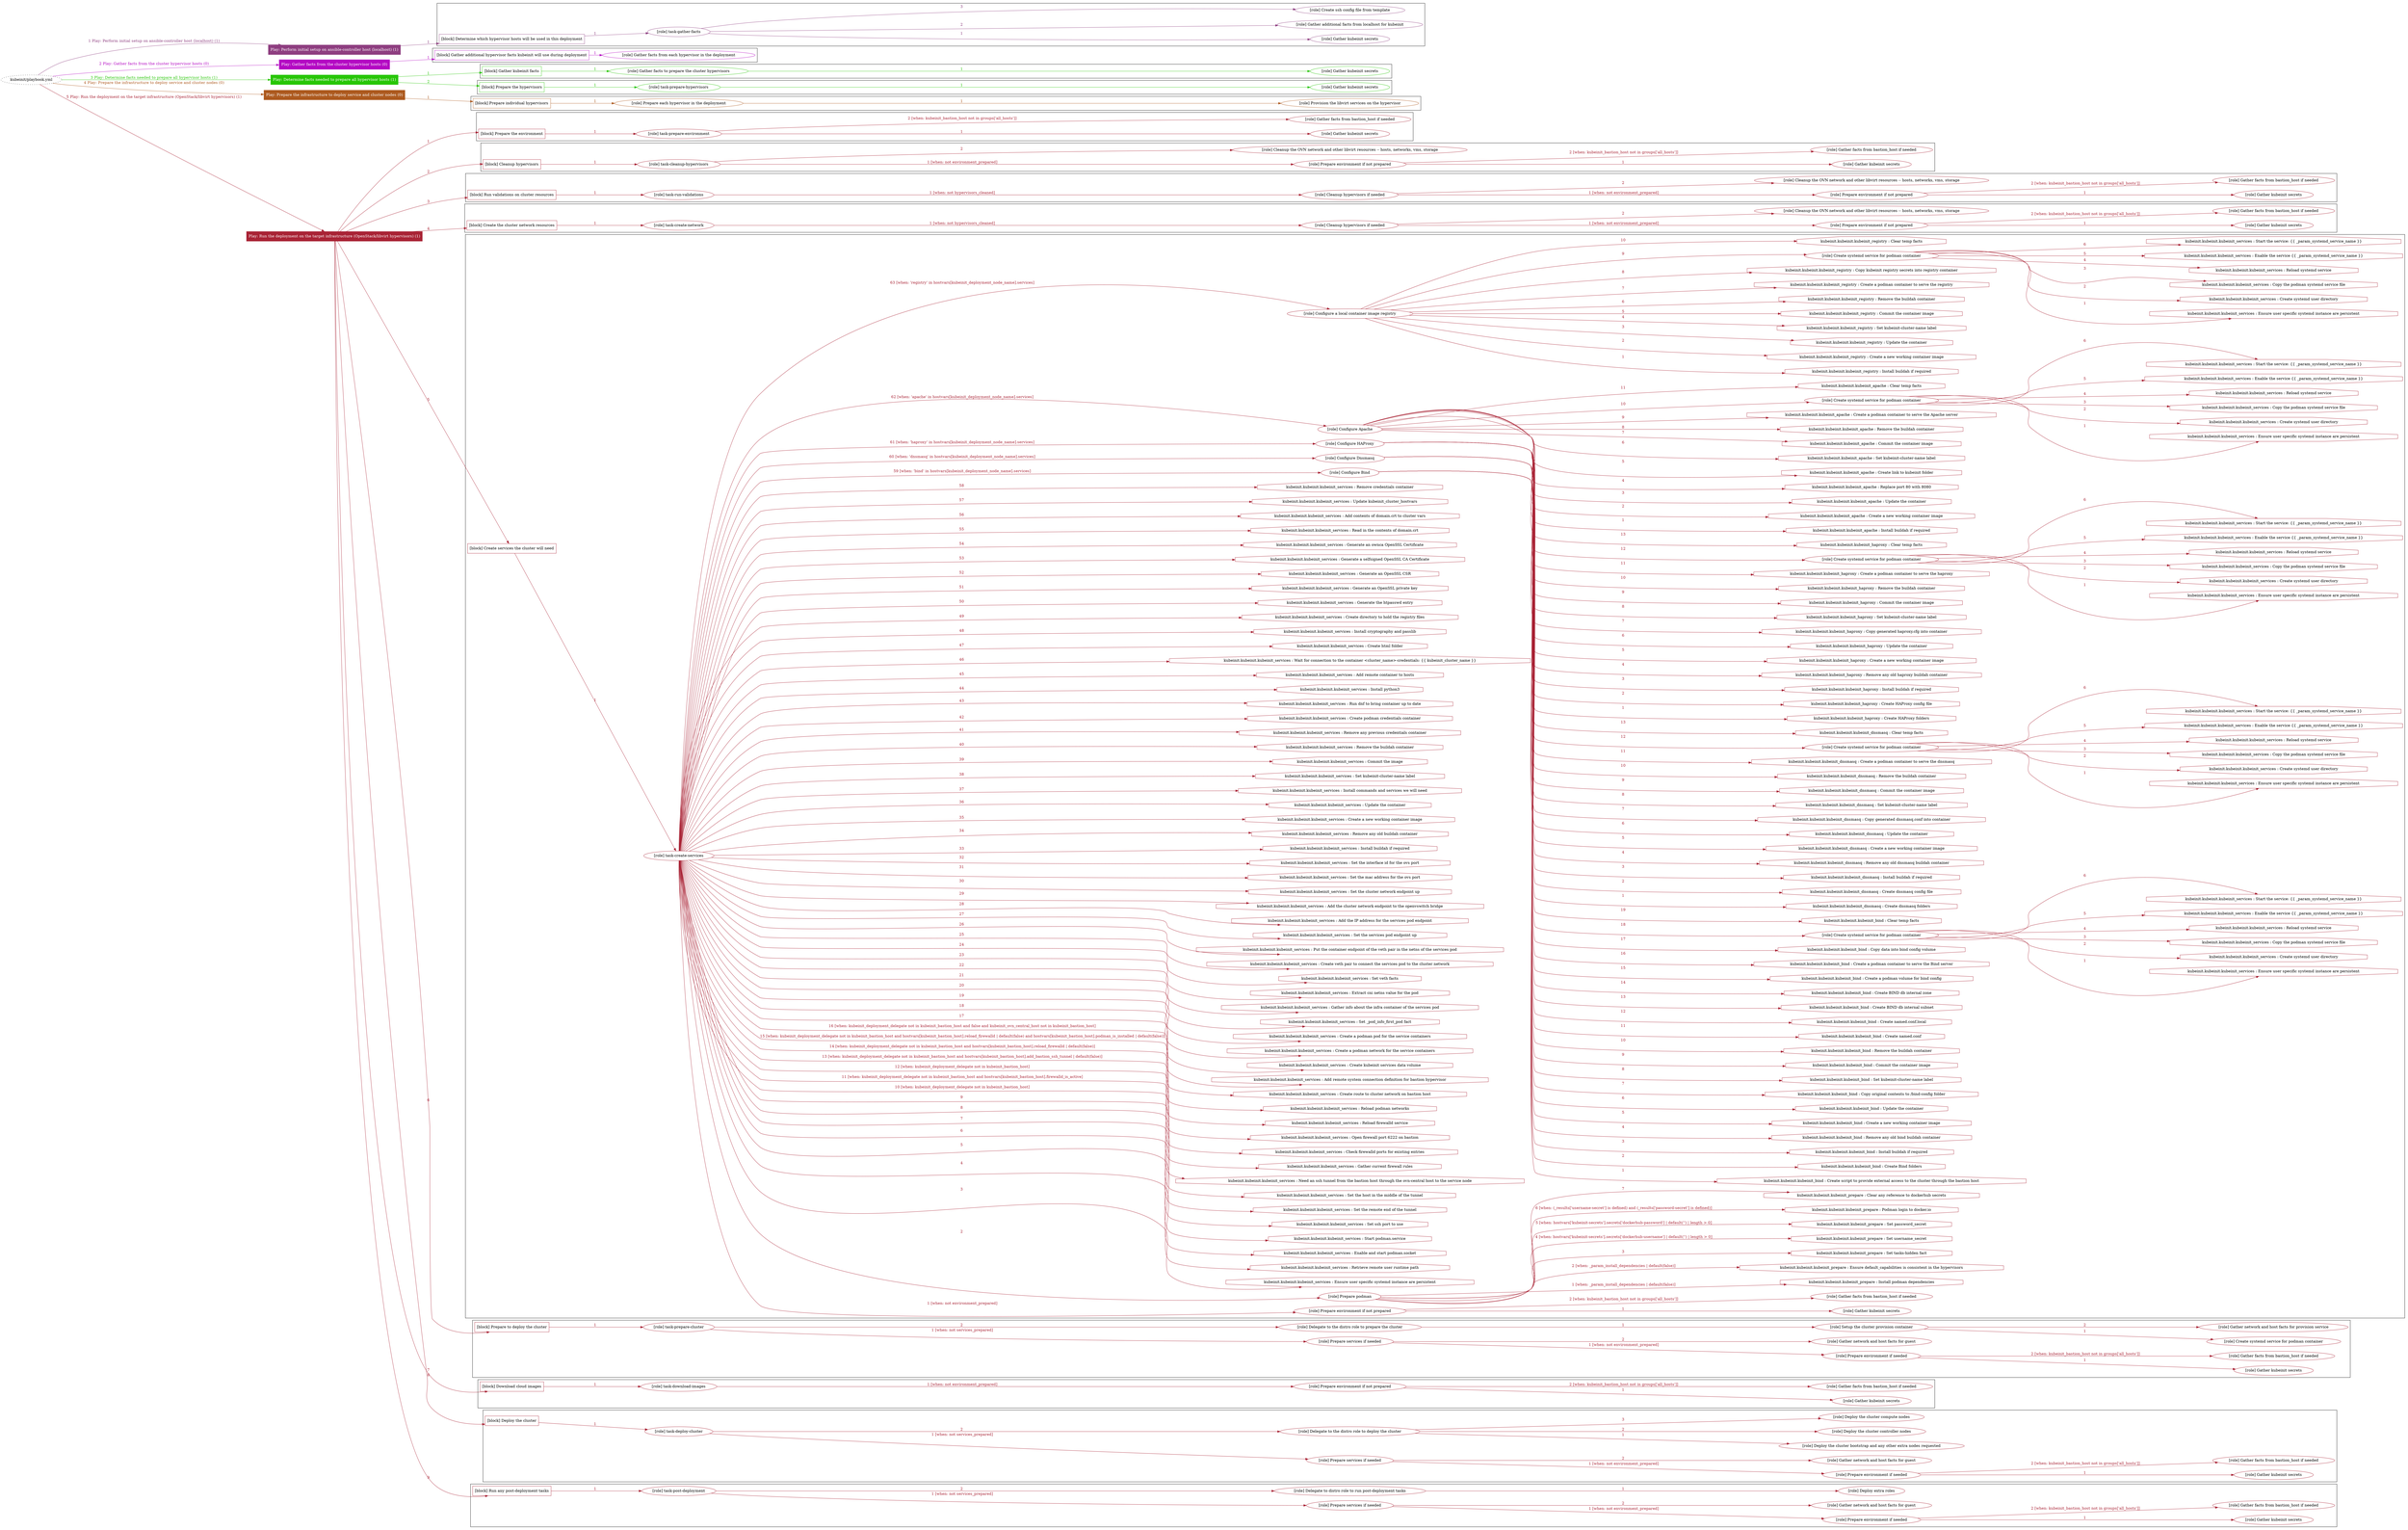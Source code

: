 digraph {
	graph [concentrate=true ordering=in rankdir=LR ratio=fill]
	edge [esep=5 sep=10]
	"kubeinit/playbook.yml" [URL="/home/runner/work/kubeinit/kubeinit/kubeinit/playbook.yml" id=playbook_2143349a style=dotted]
	"kubeinit/playbook.yml" -> play_b50c61de [label="1 Play: Perform initial setup on ansible-controller host (localhost) (1)" color="#8e3e80" fontcolor="#8e3e80" id=edge_play_b50c61de labeltooltip="1 Play: Perform initial setup on ansible-controller host (localhost) (1)" tooltip="1 Play: Perform initial setup on ansible-controller host (localhost) (1)"]
	subgraph "Play: Perform initial setup on ansible-controller host (localhost) (1)" {
		play_b50c61de [label="Play: Perform initial setup on ansible-controller host (localhost) (1)" URL="/home/runner/work/kubeinit/kubeinit/kubeinit/playbook.yml" color="#8e3e80" fontcolor="#ffffff" id=play_b50c61de shape=box style=filled tooltip=localhost]
		play_b50c61de -> block_35aeca97 [label=1 color="#8e3e80" fontcolor="#8e3e80" id=edge_block_35aeca97 labeltooltip=1 tooltip=1]
		subgraph cluster_block_35aeca97 {
			block_35aeca97 [label="[block] Determine which hypervisor hosts will be used in this deployment" URL="/home/runner/work/kubeinit/kubeinit/kubeinit/playbook.yml" color="#8e3e80" id=block_35aeca97 labeltooltip="Determine which hypervisor hosts will be used in this deployment" shape=box tooltip="Determine which hypervisor hosts will be used in this deployment"]
			block_35aeca97 -> role_6024a9ee [label="1 " color="#8e3e80" fontcolor="#8e3e80" id=edge_role_6024a9ee labeltooltip="1 " tooltip="1 "]
			subgraph "task-gather-facts" {
				role_6024a9ee [label="[role] task-gather-facts" URL="/home/runner/work/kubeinit/kubeinit/kubeinit/playbook.yml" color="#8e3e80" id=role_6024a9ee tooltip="task-gather-facts"]
				role_6024a9ee -> role_185f1d52 [label="1 " color="#8e3e80" fontcolor="#8e3e80" id=edge_role_185f1d52 labeltooltip="1 " tooltip="1 "]
				subgraph "Gather kubeinit secrets" {
					role_185f1d52 [label="[role] Gather kubeinit secrets" URL="/home/runner/.ansible/collections/ansible_collections/kubeinit/kubeinit/roles/kubeinit_prepare/tasks/build_hypervisors_group.yml" color="#8e3e80" id=role_185f1d52 tooltip="Gather kubeinit secrets"]
				}
				role_6024a9ee -> role_5e45e0c1 [label="2 " color="#8e3e80" fontcolor="#8e3e80" id=edge_role_5e45e0c1 labeltooltip="2 " tooltip="2 "]
				subgraph "Gather additional facts from localhost for kubeinit" {
					role_5e45e0c1 [label="[role] Gather additional facts from localhost for kubeinit" URL="/home/runner/.ansible/collections/ansible_collections/kubeinit/kubeinit/roles/kubeinit_prepare/tasks/build_hypervisors_group.yml" color="#8e3e80" id=role_5e45e0c1 tooltip="Gather additional facts from localhost for kubeinit"]
				}
				role_6024a9ee -> role_11bb4346 [label="3 " color="#8e3e80" fontcolor="#8e3e80" id=edge_role_11bb4346 labeltooltip="3 " tooltip="3 "]
				subgraph "Create ssh config file from template" {
					role_11bb4346 [label="[role] Create ssh config file from template" URL="/home/runner/.ansible/collections/ansible_collections/kubeinit/kubeinit/roles/kubeinit_prepare/tasks/build_hypervisors_group.yml" color="#8e3e80" id=role_11bb4346 tooltip="Create ssh config file from template"]
				}
			}
		}
	}
	"kubeinit/playbook.yml" -> play_1d83f94a [label="2 Play: Gather facts from the cluster hypervisor hosts (0)" color="#b409c3" fontcolor="#b409c3" id=edge_play_1d83f94a labeltooltip="2 Play: Gather facts from the cluster hypervisor hosts (0)" tooltip="2 Play: Gather facts from the cluster hypervisor hosts (0)"]
	subgraph "Play: Gather facts from the cluster hypervisor hosts (0)" {
		play_1d83f94a [label="Play: Gather facts from the cluster hypervisor hosts (0)" URL="/home/runner/work/kubeinit/kubeinit/kubeinit/playbook.yml" color="#b409c3" fontcolor="#ffffff" id=play_1d83f94a shape=box style=filled tooltip="Play: Gather facts from the cluster hypervisor hosts (0)"]
		play_1d83f94a -> block_80fa82e1 [label=1 color="#b409c3" fontcolor="#b409c3" id=edge_block_80fa82e1 labeltooltip=1 tooltip=1]
		subgraph cluster_block_80fa82e1 {
			block_80fa82e1 [label="[block] Gather additional hypervisor facts kubeinit will use during deployment" URL="/home/runner/work/kubeinit/kubeinit/kubeinit/playbook.yml" color="#b409c3" id=block_80fa82e1 labeltooltip="Gather additional hypervisor facts kubeinit will use during deployment" shape=box tooltip="Gather additional hypervisor facts kubeinit will use during deployment"]
			block_80fa82e1 -> role_025a2d81 [label="1 " color="#b409c3" fontcolor="#b409c3" id=edge_role_025a2d81 labeltooltip="1 " tooltip="1 "]
			subgraph "Gather facts from each hypervisor in the deployment" {
				role_025a2d81 [label="[role] Gather facts from each hypervisor in the deployment" URL="/home/runner/work/kubeinit/kubeinit/kubeinit/playbook.yml" color="#b409c3" id=role_025a2d81 tooltip="Gather facts from each hypervisor in the deployment"]
			}
		}
	}
	"kubeinit/playbook.yml" -> play_71514f91 [label="3 Play: Determine facts needed to prepare all hypervisor hosts (1)" color="#27c606" fontcolor="#27c606" id=edge_play_71514f91 labeltooltip="3 Play: Determine facts needed to prepare all hypervisor hosts (1)" tooltip="3 Play: Determine facts needed to prepare all hypervisor hosts (1)"]
	subgraph "Play: Determine facts needed to prepare all hypervisor hosts (1)" {
		play_71514f91 [label="Play: Determine facts needed to prepare all hypervisor hosts (1)" URL="/home/runner/work/kubeinit/kubeinit/kubeinit/playbook.yml" color="#27c606" fontcolor="#ffffff" id=play_71514f91 shape=box style=filled tooltip=localhost]
		play_71514f91 -> block_0a48ab3e [label=1 color="#27c606" fontcolor="#27c606" id=edge_block_0a48ab3e labeltooltip=1 tooltip=1]
		subgraph cluster_block_0a48ab3e {
			block_0a48ab3e [label="[block] Gather kubeinit facts" URL="/home/runner/work/kubeinit/kubeinit/kubeinit/playbook.yml" color="#27c606" id=block_0a48ab3e labeltooltip="Gather kubeinit facts" shape=box tooltip="Gather kubeinit facts"]
			block_0a48ab3e -> role_c4216463 [label="1 " color="#27c606" fontcolor="#27c606" id=edge_role_c4216463 labeltooltip="1 " tooltip="1 "]
			subgraph "Gather facts to prepare the cluster hypervisors" {
				role_c4216463 [label="[role] Gather facts to prepare the cluster hypervisors" URL="/home/runner/work/kubeinit/kubeinit/kubeinit/playbook.yml" color="#27c606" id=role_c4216463 tooltip="Gather facts to prepare the cluster hypervisors"]
				role_c4216463 -> role_0b9f34f8 [label="1 " color="#27c606" fontcolor="#27c606" id=edge_role_0b9f34f8 labeltooltip="1 " tooltip="1 "]
				subgraph "Gather kubeinit secrets" {
					role_0b9f34f8 [label="[role] Gather kubeinit secrets" URL="/home/runner/.ansible/collections/ansible_collections/kubeinit/kubeinit/roles/kubeinit_prepare/tasks/gather_kubeinit_facts.yml" color="#27c606" id=role_0b9f34f8 tooltip="Gather kubeinit secrets"]
				}
			}
		}
		play_71514f91 -> block_d91c96f2 [label=2 color="#27c606" fontcolor="#27c606" id=edge_block_d91c96f2 labeltooltip=2 tooltip=2]
		subgraph cluster_block_d91c96f2 {
			block_d91c96f2 [label="[block] Prepare the hypervisors" URL="/home/runner/work/kubeinit/kubeinit/kubeinit/playbook.yml" color="#27c606" id=block_d91c96f2 labeltooltip="Prepare the hypervisors" shape=box tooltip="Prepare the hypervisors"]
			block_d91c96f2 -> role_2cc9de3f [label="1 " color="#27c606" fontcolor="#27c606" id=edge_role_2cc9de3f labeltooltip="1 " tooltip="1 "]
			subgraph "task-prepare-hypervisors" {
				role_2cc9de3f [label="[role] task-prepare-hypervisors" URL="/home/runner/work/kubeinit/kubeinit/kubeinit/playbook.yml" color="#27c606" id=role_2cc9de3f tooltip="task-prepare-hypervisors"]
				role_2cc9de3f -> role_60b14398 [label="1 " color="#27c606" fontcolor="#27c606" id=edge_role_60b14398 labeltooltip="1 " tooltip="1 "]
				subgraph "Gather kubeinit secrets" {
					role_60b14398 [label="[role] Gather kubeinit secrets" URL="/home/runner/.ansible/collections/ansible_collections/kubeinit/kubeinit/roles/kubeinit_prepare/tasks/gather_kubeinit_facts.yml" color="#27c606" id=role_60b14398 tooltip="Gather kubeinit secrets"]
				}
			}
		}
	}
	"kubeinit/playbook.yml" -> play_65adc8d1 [label="4 Play: Prepare the infrastructure to deploy service and cluster nodes (0)" color="#ad5a1f" fontcolor="#ad5a1f" id=edge_play_65adc8d1 labeltooltip="4 Play: Prepare the infrastructure to deploy service and cluster nodes (0)" tooltip="4 Play: Prepare the infrastructure to deploy service and cluster nodes (0)"]
	subgraph "Play: Prepare the infrastructure to deploy service and cluster nodes (0)" {
		play_65adc8d1 [label="Play: Prepare the infrastructure to deploy service and cluster nodes (0)" URL="/home/runner/work/kubeinit/kubeinit/kubeinit/playbook.yml" color="#ad5a1f" fontcolor="#ffffff" id=play_65adc8d1 shape=box style=filled tooltip="Play: Prepare the infrastructure to deploy service and cluster nodes (0)"]
		play_65adc8d1 -> block_423313c1 [label=1 color="#ad5a1f" fontcolor="#ad5a1f" id=edge_block_423313c1 labeltooltip=1 tooltip=1]
		subgraph cluster_block_423313c1 {
			block_423313c1 [label="[block] Prepare individual hypervisors" URL="/home/runner/work/kubeinit/kubeinit/kubeinit/playbook.yml" color="#ad5a1f" id=block_423313c1 labeltooltip="Prepare individual hypervisors" shape=box tooltip="Prepare individual hypervisors"]
			block_423313c1 -> role_5c68dc89 [label="1 " color="#ad5a1f" fontcolor="#ad5a1f" id=edge_role_5c68dc89 labeltooltip="1 " tooltip="1 "]
			subgraph "Prepare each hypervisor in the deployment" {
				role_5c68dc89 [label="[role] Prepare each hypervisor in the deployment" URL="/home/runner/work/kubeinit/kubeinit/kubeinit/playbook.yml" color="#ad5a1f" id=role_5c68dc89 tooltip="Prepare each hypervisor in the deployment"]
				role_5c68dc89 -> role_fa7a68c5 [label="1 " color="#ad5a1f" fontcolor="#ad5a1f" id=edge_role_fa7a68c5 labeltooltip="1 " tooltip="1 "]
				subgraph "Provision the libvirt services on the hypervisor" {
					role_fa7a68c5 [label="[role] Provision the libvirt services on the hypervisor" URL="/home/runner/.ansible/collections/ansible_collections/kubeinit/kubeinit/roles/kubeinit_prepare/tasks/prepare_hypervisor.yml" color="#ad5a1f" id=role_fa7a68c5 tooltip="Provision the libvirt services on the hypervisor"]
				}
			}
		}
	}
	"kubeinit/playbook.yml" -> play_3fc0b8b0 [label="5 Play: Run the deployment on the target infrastructure (OpenStack/libvirt hypervisors) (1)" color="#a92335" fontcolor="#a92335" id=edge_play_3fc0b8b0 labeltooltip="5 Play: Run the deployment on the target infrastructure (OpenStack/libvirt hypervisors) (1)" tooltip="5 Play: Run the deployment on the target infrastructure (OpenStack/libvirt hypervisors) (1)"]
	subgraph "Play: Run the deployment on the target infrastructure (OpenStack/libvirt hypervisors) (1)" {
		play_3fc0b8b0 [label="Play: Run the deployment on the target infrastructure (OpenStack/libvirt hypervisors) (1)" URL="/home/runner/work/kubeinit/kubeinit/kubeinit/playbook.yml" color="#a92335" fontcolor="#ffffff" id=play_3fc0b8b0 shape=box style=filled tooltip=localhost]
		play_3fc0b8b0 -> block_4425eb03 [label=1 color="#a92335" fontcolor="#a92335" id=edge_block_4425eb03 labeltooltip=1 tooltip=1]
		subgraph cluster_block_4425eb03 {
			block_4425eb03 [label="[block] Prepare the environment" URL="/home/runner/work/kubeinit/kubeinit/kubeinit/playbook.yml" color="#a92335" id=block_4425eb03 labeltooltip="Prepare the environment" shape=box tooltip="Prepare the environment"]
			block_4425eb03 -> role_984d819f [label="1 " color="#a92335" fontcolor="#a92335" id=edge_role_984d819f labeltooltip="1 " tooltip="1 "]
			subgraph "task-prepare-environment" {
				role_984d819f [label="[role] task-prepare-environment" URL="/home/runner/work/kubeinit/kubeinit/kubeinit/playbook.yml" color="#a92335" id=role_984d819f tooltip="task-prepare-environment"]
				role_984d819f -> role_d40993e9 [label="1 " color="#a92335" fontcolor="#a92335" id=edge_role_d40993e9 labeltooltip="1 " tooltip="1 "]
				subgraph "Gather kubeinit secrets" {
					role_d40993e9 [label="[role] Gather kubeinit secrets" URL="/home/runner/.ansible/collections/ansible_collections/kubeinit/kubeinit/roles/kubeinit_prepare/tasks/gather_kubeinit_facts.yml" color="#a92335" id=role_d40993e9 tooltip="Gather kubeinit secrets"]
				}
				role_984d819f -> role_5166a138 [label="2 [when: kubeinit_bastion_host not in groups['all_hosts']]" color="#a92335" fontcolor="#a92335" id=edge_role_5166a138 labeltooltip="2 [when: kubeinit_bastion_host not in groups['all_hosts']]" tooltip="2 [when: kubeinit_bastion_host not in groups['all_hosts']]"]
				subgraph "Gather facts from bastion_host if needed" {
					role_5166a138 [label="[role] Gather facts from bastion_host if needed" URL="/home/runner/.ansible/collections/ansible_collections/kubeinit/kubeinit/roles/kubeinit_prepare/tasks/main.yml" color="#a92335" id=role_5166a138 tooltip="Gather facts from bastion_host if needed"]
				}
			}
		}
		play_3fc0b8b0 -> block_b8840f82 [label=2 color="#a92335" fontcolor="#a92335" id=edge_block_b8840f82 labeltooltip=2 tooltip=2]
		subgraph cluster_block_b8840f82 {
			block_b8840f82 [label="[block] Cleanup hypervisors" URL="/home/runner/work/kubeinit/kubeinit/kubeinit/playbook.yml" color="#a92335" id=block_b8840f82 labeltooltip="Cleanup hypervisors" shape=box tooltip="Cleanup hypervisors"]
			block_b8840f82 -> role_658465b3 [label="1 " color="#a92335" fontcolor="#a92335" id=edge_role_658465b3 labeltooltip="1 " tooltip="1 "]
			subgraph "task-cleanup-hypervisors" {
				role_658465b3 [label="[role] task-cleanup-hypervisors" URL="/home/runner/work/kubeinit/kubeinit/kubeinit/playbook.yml" color="#a92335" id=role_658465b3 tooltip="task-cleanup-hypervisors"]
				role_658465b3 -> role_82e392cb [label="1 [when: not environment_prepared]" color="#a92335" fontcolor="#a92335" id=edge_role_82e392cb labeltooltip="1 [when: not environment_prepared]" tooltip="1 [when: not environment_prepared]"]
				subgraph "Prepare environment if not prepared" {
					role_82e392cb [label="[role] Prepare environment if not prepared" URL="/home/runner/.ansible/collections/ansible_collections/kubeinit/kubeinit/roles/kubeinit_libvirt/tasks/cleanup_hypervisors.yml" color="#a92335" id=role_82e392cb tooltip="Prepare environment if not prepared"]
					role_82e392cb -> role_b43897d4 [label="1 " color="#a92335" fontcolor="#a92335" id=edge_role_b43897d4 labeltooltip="1 " tooltip="1 "]
					subgraph "Gather kubeinit secrets" {
						role_b43897d4 [label="[role] Gather kubeinit secrets" URL="/home/runner/.ansible/collections/ansible_collections/kubeinit/kubeinit/roles/kubeinit_prepare/tasks/gather_kubeinit_facts.yml" color="#a92335" id=role_b43897d4 tooltip="Gather kubeinit secrets"]
					}
					role_82e392cb -> role_0a607a99 [label="2 [when: kubeinit_bastion_host not in groups['all_hosts']]" color="#a92335" fontcolor="#a92335" id=edge_role_0a607a99 labeltooltip="2 [when: kubeinit_bastion_host not in groups['all_hosts']]" tooltip="2 [when: kubeinit_bastion_host not in groups['all_hosts']]"]
					subgraph "Gather facts from bastion_host if needed" {
						role_0a607a99 [label="[role] Gather facts from bastion_host if needed" URL="/home/runner/.ansible/collections/ansible_collections/kubeinit/kubeinit/roles/kubeinit_prepare/tasks/main.yml" color="#a92335" id=role_0a607a99 tooltip="Gather facts from bastion_host if needed"]
					}
				}
				role_658465b3 -> role_a1317231 [label="2 " color="#a92335" fontcolor="#a92335" id=edge_role_a1317231 labeltooltip="2 " tooltip="2 "]
				subgraph "Cleanup the OVN network and other libvirt resources -- hosts, networks, vms, storage" {
					role_a1317231 [label="[role] Cleanup the OVN network and other libvirt resources -- hosts, networks, vms, storage" URL="/home/runner/.ansible/collections/ansible_collections/kubeinit/kubeinit/roles/kubeinit_libvirt/tasks/cleanup_hypervisors.yml" color="#a92335" id=role_a1317231 tooltip="Cleanup the OVN network and other libvirt resources -- hosts, networks, vms, storage"]
				}
			}
		}
		play_3fc0b8b0 -> block_f7ab69ae [label=3 color="#a92335" fontcolor="#a92335" id=edge_block_f7ab69ae labeltooltip=3 tooltip=3]
		subgraph cluster_block_f7ab69ae {
			block_f7ab69ae [label="[block] Run validations on cluster resources" URL="/home/runner/work/kubeinit/kubeinit/kubeinit/playbook.yml" color="#a92335" id=block_f7ab69ae labeltooltip="Run validations on cluster resources" shape=box tooltip="Run validations on cluster resources"]
			block_f7ab69ae -> role_ca7f2063 [label="1 " color="#a92335" fontcolor="#a92335" id=edge_role_ca7f2063 labeltooltip="1 " tooltip="1 "]
			subgraph "task-run-validations" {
				role_ca7f2063 [label="[role] task-run-validations" URL="/home/runner/work/kubeinit/kubeinit/kubeinit/playbook.yml" color="#a92335" id=role_ca7f2063 tooltip="task-run-validations"]
				role_ca7f2063 -> role_e592f9a3 [label="1 [when: not hypervisors_cleaned]" color="#a92335" fontcolor="#a92335" id=edge_role_e592f9a3 labeltooltip="1 [when: not hypervisors_cleaned]" tooltip="1 [when: not hypervisors_cleaned]"]
				subgraph "Cleanup hypervisors if needed" {
					role_e592f9a3 [label="[role] Cleanup hypervisors if needed" URL="/home/runner/.ansible/collections/ansible_collections/kubeinit/kubeinit/roles/kubeinit_validations/tasks/main.yml" color="#a92335" id=role_e592f9a3 tooltip="Cleanup hypervisors if needed"]
					role_e592f9a3 -> role_4a92b4ac [label="1 [when: not environment_prepared]" color="#a92335" fontcolor="#a92335" id=edge_role_4a92b4ac labeltooltip="1 [when: not environment_prepared]" tooltip="1 [when: not environment_prepared]"]
					subgraph "Prepare environment if not prepared" {
						role_4a92b4ac [label="[role] Prepare environment if not prepared" URL="/home/runner/.ansible/collections/ansible_collections/kubeinit/kubeinit/roles/kubeinit_libvirt/tasks/cleanup_hypervisors.yml" color="#a92335" id=role_4a92b4ac tooltip="Prepare environment if not prepared"]
						role_4a92b4ac -> role_16fc8d68 [label="1 " color="#a92335" fontcolor="#a92335" id=edge_role_16fc8d68 labeltooltip="1 " tooltip="1 "]
						subgraph "Gather kubeinit secrets" {
							role_16fc8d68 [label="[role] Gather kubeinit secrets" URL="/home/runner/.ansible/collections/ansible_collections/kubeinit/kubeinit/roles/kubeinit_prepare/tasks/gather_kubeinit_facts.yml" color="#a92335" id=role_16fc8d68 tooltip="Gather kubeinit secrets"]
						}
						role_4a92b4ac -> role_9e3e1180 [label="2 [when: kubeinit_bastion_host not in groups['all_hosts']]" color="#a92335" fontcolor="#a92335" id=edge_role_9e3e1180 labeltooltip="2 [when: kubeinit_bastion_host not in groups['all_hosts']]" tooltip="2 [when: kubeinit_bastion_host not in groups['all_hosts']]"]
						subgraph "Gather facts from bastion_host if needed" {
							role_9e3e1180 [label="[role] Gather facts from bastion_host if needed" URL="/home/runner/.ansible/collections/ansible_collections/kubeinit/kubeinit/roles/kubeinit_prepare/tasks/main.yml" color="#a92335" id=role_9e3e1180 tooltip="Gather facts from bastion_host if needed"]
						}
					}
					role_e592f9a3 -> role_cb515527 [label="2 " color="#a92335" fontcolor="#a92335" id=edge_role_cb515527 labeltooltip="2 " tooltip="2 "]
					subgraph "Cleanup the OVN network and other libvirt resources -- hosts, networks, vms, storage" {
						role_cb515527 [label="[role] Cleanup the OVN network and other libvirt resources -- hosts, networks, vms, storage" URL="/home/runner/.ansible/collections/ansible_collections/kubeinit/kubeinit/roles/kubeinit_libvirt/tasks/cleanup_hypervisors.yml" color="#a92335" id=role_cb515527 tooltip="Cleanup the OVN network and other libvirt resources -- hosts, networks, vms, storage"]
					}
				}
			}
		}
		play_3fc0b8b0 -> block_c5435586 [label=4 color="#a92335" fontcolor="#a92335" id=edge_block_c5435586 labeltooltip=4 tooltip=4]
		subgraph cluster_block_c5435586 {
			block_c5435586 [label="[block] Create the cluster network resources" URL="/home/runner/work/kubeinit/kubeinit/kubeinit/playbook.yml" color="#a92335" id=block_c5435586 labeltooltip="Create the cluster network resources" shape=box tooltip="Create the cluster network resources"]
			block_c5435586 -> role_65c62aec [label="1 " color="#a92335" fontcolor="#a92335" id=edge_role_65c62aec labeltooltip="1 " tooltip="1 "]
			subgraph "task-create-network" {
				role_65c62aec [label="[role] task-create-network" URL="/home/runner/work/kubeinit/kubeinit/kubeinit/playbook.yml" color="#a92335" id=role_65c62aec tooltip="task-create-network"]
				role_65c62aec -> role_ef3b5cd7 [label="1 [when: not hypervisors_cleaned]" color="#a92335" fontcolor="#a92335" id=edge_role_ef3b5cd7 labeltooltip="1 [when: not hypervisors_cleaned]" tooltip="1 [when: not hypervisors_cleaned]"]
				subgraph "Cleanup hypervisors if needed" {
					role_ef3b5cd7 [label="[role] Cleanup hypervisors if needed" URL="/home/runner/.ansible/collections/ansible_collections/kubeinit/kubeinit/roles/kubeinit_libvirt/tasks/create_network.yml" color="#a92335" id=role_ef3b5cd7 tooltip="Cleanup hypervisors if needed"]
					role_ef3b5cd7 -> role_52a9fdcd [label="1 [when: not environment_prepared]" color="#a92335" fontcolor="#a92335" id=edge_role_52a9fdcd labeltooltip="1 [when: not environment_prepared]" tooltip="1 [when: not environment_prepared]"]
					subgraph "Prepare environment if not prepared" {
						role_52a9fdcd [label="[role] Prepare environment if not prepared" URL="/home/runner/.ansible/collections/ansible_collections/kubeinit/kubeinit/roles/kubeinit_libvirt/tasks/cleanup_hypervisors.yml" color="#a92335" id=role_52a9fdcd tooltip="Prepare environment if not prepared"]
						role_52a9fdcd -> role_ea1789f6 [label="1 " color="#a92335" fontcolor="#a92335" id=edge_role_ea1789f6 labeltooltip="1 " tooltip="1 "]
						subgraph "Gather kubeinit secrets" {
							role_ea1789f6 [label="[role] Gather kubeinit secrets" URL="/home/runner/.ansible/collections/ansible_collections/kubeinit/kubeinit/roles/kubeinit_prepare/tasks/gather_kubeinit_facts.yml" color="#a92335" id=role_ea1789f6 tooltip="Gather kubeinit secrets"]
						}
						role_52a9fdcd -> role_521af2f8 [label="2 [when: kubeinit_bastion_host not in groups['all_hosts']]" color="#a92335" fontcolor="#a92335" id=edge_role_521af2f8 labeltooltip="2 [when: kubeinit_bastion_host not in groups['all_hosts']]" tooltip="2 [when: kubeinit_bastion_host not in groups['all_hosts']]"]
						subgraph "Gather facts from bastion_host if needed" {
							role_521af2f8 [label="[role] Gather facts from bastion_host if needed" URL="/home/runner/.ansible/collections/ansible_collections/kubeinit/kubeinit/roles/kubeinit_prepare/tasks/main.yml" color="#a92335" id=role_521af2f8 tooltip="Gather facts from bastion_host if needed"]
						}
					}
					role_ef3b5cd7 -> role_9d330cad [label="2 " color="#a92335" fontcolor="#a92335" id=edge_role_9d330cad labeltooltip="2 " tooltip="2 "]
					subgraph "Cleanup the OVN network and other libvirt resources -- hosts, networks, vms, storage" {
						role_9d330cad [label="[role] Cleanup the OVN network and other libvirt resources -- hosts, networks, vms, storage" URL="/home/runner/.ansible/collections/ansible_collections/kubeinit/kubeinit/roles/kubeinit_libvirt/tasks/cleanup_hypervisors.yml" color="#a92335" id=role_9d330cad tooltip="Cleanup the OVN network and other libvirt resources -- hosts, networks, vms, storage"]
					}
				}
			}
		}
		play_3fc0b8b0 -> block_7254917f [label=5 color="#a92335" fontcolor="#a92335" id=edge_block_7254917f labeltooltip=5 tooltip=5]
		subgraph cluster_block_7254917f {
			block_7254917f [label="[block] Create services the cluster will need" URL="/home/runner/work/kubeinit/kubeinit/kubeinit/playbook.yml" color="#a92335" id=block_7254917f labeltooltip="Create services the cluster will need" shape=box tooltip="Create services the cluster will need"]
			block_7254917f -> role_83423093 [label="1 " color="#a92335" fontcolor="#a92335" id=edge_role_83423093 labeltooltip="1 " tooltip="1 "]
			subgraph "task-create-services" {
				role_83423093 [label="[role] task-create-services" URL="/home/runner/work/kubeinit/kubeinit/kubeinit/playbook.yml" color="#a92335" id=role_83423093 tooltip="task-create-services"]
				role_83423093 -> role_d5f42729 [label="1 [when: not environment_prepared]" color="#a92335" fontcolor="#a92335" id=edge_role_d5f42729 labeltooltip="1 [when: not environment_prepared]" tooltip="1 [when: not environment_prepared]"]
				subgraph "Prepare environment if not prepared" {
					role_d5f42729 [label="[role] Prepare environment if not prepared" URL="/home/runner/.ansible/collections/ansible_collections/kubeinit/kubeinit/roles/kubeinit_services/tasks/main.yml" color="#a92335" id=role_d5f42729 tooltip="Prepare environment if not prepared"]
					role_d5f42729 -> role_b238b14a [label="1 " color="#a92335" fontcolor="#a92335" id=edge_role_b238b14a labeltooltip="1 " tooltip="1 "]
					subgraph "Gather kubeinit secrets" {
						role_b238b14a [label="[role] Gather kubeinit secrets" URL="/home/runner/.ansible/collections/ansible_collections/kubeinit/kubeinit/roles/kubeinit_prepare/tasks/gather_kubeinit_facts.yml" color="#a92335" id=role_b238b14a tooltip="Gather kubeinit secrets"]
					}
					role_d5f42729 -> role_8a3667cf [label="2 [when: kubeinit_bastion_host not in groups['all_hosts']]" color="#a92335" fontcolor="#a92335" id=edge_role_8a3667cf labeltooltip="2 [when: kubeinit_bastion_host not in groups['all_hosts']]" tooltip="2 [when: kubeinit_bastion_host not in groups['all_hosts']]"]
					subgraph "Gather facts from bastion_host if needed" {
						role_8a3667cf [label="[role] Gather facts from bastion_host if needed" URL="/home/runner/.ansible/collections/ansible_collections/kubeinit/kubeinit/roles/kubeinit_prepare/tasks/main.yml" color="#a92335" id=role_8a3667cf tooltip="Gather facts from bastion_host if needed"]
					}
				}
				role_83423093 -> role_e1525913 [label="2 " color="#a92335" fontcolor="#a92335" id=edge_role_e1525913 labeltooltip="2 " tooltip="2 "]
				subgraph "Prepare podman" {
					role_e1525913 [label="[role] Prepare podman" URL="/home/runner/.ansible/collections/ansible_collections/kubeinit/kubeinit/roles/kubeinit_services/tasks/00_create_service_pod.yml" color="#a92335" id=role_e1525913 tooltip="Prepare podman"]
					task_b6e0be71 [label="kubeinit.kubeinit.kubeinit_prepare : Install podman dependencies" URL="/home/runner/.ansible/collections/ansible_collections/kubeinit/kubeinit/roles/kubeinit_prepare/tasks/prepare_podman.yml" color="#a92335" id=task_b6e0be71 shape=octagon tooltip="kubeinit.kubeinit.kubeinit_prepare : Install podman dependencies"]
					role_e1525913 -> task_b6e0be71 [label="1 [when: _param_install_dependencies | default(false)]" color="#a92335" fontcolor="#a92335" id=edge_task_b6e0be71 labeltooltip="1 [when: _param_install_dependencies | default(false)]" tooltip="1 [when: _param_install_dependencies | default(false)]"]
					task_3233d808 [label="kubeinit.kubeinit.kubeinit_prepare : Ensure default_capabilities is consistent in the hypervisors" URL="/home/runner/.ansible/collections/ansible_collections/kubeinit/kubeinit/roles/kubeinit_prepare/tasks/prepare_podman.yml" color="#a92335" id=task_3233d808 shape=octagon tooltip="kubeinit.kubeinit.kubeinit_prepare : Ensure default_capabilities is consistent in the hypervisors"]
					role_e1525913 -> task_3233d808 [label="2 [when: _param_install_dependencies | default(false)]" color="#a92335" fontcolor="#a92335" id=edge_task_3233d808 labeltooltip="2 [when: _param_install_dependencies | default(false)]" tooltip="2 [when: _param_install_dependencies | default(false)]"]
					task_ff1ff6f9 [label="kubeinit.kubeinit.kubeinit_prepare : Set tasks-hidden fact" URL="/home/runner/.ansible/collections/ansible_collections/kubeinit/kubeinit/roles/kubeinit_prepare/tasks/prepare_podman.yml" color="#a92335" id=task_ff1ff6f9 shape=octagon tooltip="kubeinit.kubeinit.kubeinit_prepare : Set tasks-hidden fact"]
					role_e1525913 -> task_ff1ff6f9 [label="3 " color="#a92335" fontcolor="#a92335" id=edge_task_ff1ff6f9 labeltooltip="3 " tooltip="3 "]
					task_9d0a148f [label="kubeinit.kubeinit.kubeinit_prepare : Set username_secret" URL="/home/runner/.ansible/collections/ansible_collections/kubeinit/kubeinit/roles/kubeinit_prepare/tasks/prepare_podman.yml" color="#a92335" id=task_9d0a148f shape=octagon tooltip="kubeinit.kubeinit.kubeinit_prepare : Set username_secret"]
					role_e1525913 -> task_9d0a148f [label="4 [when: hostvars['kubeinit-secrets'].secrets['dockerhub-username'] | default('') | length > 0]" color="#a92335" fontcolor="#a92335" id=edge_task_9d0a148f labeltooltip="4 [when: hostvars['kubeinit-secrets'].secrets['dockerhub-username'] | default('') | length > 0]" tooltip="4 [when: hostvars['kubeinit-secrets'].secrets['dockerhub-username'] | default('') | length > 0]"]
					task_95dcd10b [label="kubeinit.kubeinit.kubeinit_prepare : Set password_secret" URL="/home/runner/.ansible/collections/ansible_collections/kubeinit/kubeinit/roles/kubeinit_prepare/tasks/prepare_podman.yml" color="#a92335" id=task_95dcd10b shape=octagon tooltip="kubeinit.kubeinit.kubeinit_prepare : Set password_secret"]
					role_e1525913 -> task_95dcd10b [label="5 [when: hostvars['kubeinit-secrets'].secrets['dockerhub-password'] | default('') | length > 0]" color="#a92335" fontcolor="#a92335" id=edge_task_95dcd10b labeltooltip="5 [when: hostvars['kubeinit-secrets'].secrets['dockerhub-password'] | default('') | length > 0]" tooltip="5 [when: hostvars['kubeinit-secrets'].secrets['dockerhub-password'] | default('') | length > 0]"]
					task_3bac2abe [label="kubeinit.kubeinit.kubeinit_prepare : Podman login to docker.io" URL="/home/runner/.ansible/collections/ansible_collections/kubeinit/kubeinit/roles/kubeinit_prepare/tasks/prepare_podman.yml" color="#a92335" id=task_3bac2abe shape=octagon tooltip="kubeinit.kubeinit.kubeinit_prepare : Podman login to docker.io"]
					role_e1525913 -> task_3bac2abe [label="6 [when: (_results['username-secret'] is defined) and (_results['password-secret'] is defined)]" color="#a92335" fontcolor="#a92335" id=edge_task_3bac2abe labeltooltip="6 [when: (_results['username-secret'] is defined) and (_results['password-secret'] is defined)]" tooltip="6 [when: (_results['username-secret'] is defined) and (_results['password-secret'] is defined)]"]
					task_a698a316 [label="kubeinit.kubeinit.kubeinit_prepare : Clear any reference to dockerhub secrets" URL="/home/runner/.ansible/collections/ansible_collections/kubeinit/kubeinit/roles/kubeinit_prepare/tasks/prepare_podman.yml" color="#a92335" id=task_a698a316 shape=octagon tooltip="kubeinit.kubeinit.kubeinit_prepare : Clear any reference to dockerhub secrets"]
					role_e1525913 -> task_a698a316 [label="7 " color="#a92335" fontcolor="#a92335" id=edge_task_a698a316 labeltooltip="7 " tooltip="7 "]
				}
				task_eb1ec912 [label="kubeinit.kubeinit.kubeinit_services : Ensure user specific systemd instance are persistent" URL="/home/runner/.ansible/collections/ansible_collections/kubeinit/kubeinit/roles/kubeinit_services/tasks/00_create_service_pod.yml" color="#a92335" id=task_eb1ec912 shape=octagon tooltip="kubeinit.kubeinit.kubeinit_services : Ensure user specific systemd instance are persistent"]
				role_83423093 -> task_eb1ec912 [label="3 " color="#a92335" fontcolor="#a92335" id=edge_task_eb1ec912 labeltooltip="3 " tooltip="3 "]
				task_f16ad9de [label="kubeinit.kubeinit.kubeinit_services : Retrieve remote user runtime path" URL="/home/runner/.ansible/collections/ansible_collections/kubeinit/kubeinit/roles/kubeinit_services/tasks/00_create_service_pod.yml" color="#a92335" id=task_f16ad9de shape=octagon tooltip="kubeinit.kubeinit.kubeinit_services : Retrieve remote user runtime path"]
				role_83423093 -> task_f16ad9de [label="4 " color="#a92335" fontcolor="#a92335" id=edge_task_f16ad9de labeltooltip="4 " tooltip="4 "]
				task_01ce9584 [label="kubeinit.kubeinit.kubeinit_services : Enable and start podman.socket" URL="/home/runner/.ansible/collections/ansible_collections/kubeinit/kubeinit/roles/kubeinit_services/tasks/00_create_service_pod.yml" color="#a92335" id=task_01ce9584 shape=octagon tooltip="kubeinit.kubeinit.kubeinit_services : Enable and start podman.socket"]
				role_83423093 -> task_01ce9584 [label="5 " color="#a92335" fontcolor="#a92335" id=edge_task_01ce9584 labeltooltip="5 " tooltip="5 "]
				task_678ec153 [label="kubeinit.kubeinit.kubeinit_services : Start podman.service" URL="/home/runner/.ansible/collections/ansible_collections/kubeinit/kubeinit/roles/kubeinit_services/tasks/00_create_service_pod.yml" color="#a92335" id=task_678ec153 shape=octagon tooltip="kubeinit.kubeinit.kubeinit_services : Start podman.service"]
				role_83423093 -> task_678ec153 [label="6 " color="#a92335" fontcolor="#a92335" id=edge_task_678ec153 labeltooltip="6 " tooltip="6 "]
				task_b793fd5a [label="kubeinit.kubeinit.kubeinit_services : Set ssh port to use" URL="/home/runner/.ansible/collections/ansible_collections/kubeinit/kubeinit/roles/kubeinit_services/tasks/00_create_service_pod.yml" color="#a92335" id=task_b793fd5a shape=octagon tooltip="kubeinit.kubeinit.kubeinit_services : Set ssh port to use"]
				role_83423093 -> task_b793fd5a [label="7 " color="#a92335" fontcolor="#a92335" id=edge_task_b793fd5a labeltooltip="7 " tooltip="7 "]
				task_dbb33f2a [label="kubeinit.kubeinit.kubeinit_services : Set the remote end of the tunnel" URL="/home/runner/.ansible/collections/ansible_collections/kubeinit/kubeinit/roles/kubeinit_services/tasks/00_create_service_pod.yml" color="#a92335" id=task_dbb33f2a shape=octagon tooltip="kubeinit.kubeinit.kubeinit_services : Set the remote end of the tunnel"]
				role_83423093 -> task_dbb33f2a [label="8 " color="#a92335" fontcolor="#a92335" id=edge_task_dbb33f2a labeltooltip="8 " tooltip="8 "]
				task_5c942d0d [label="kubeinit.kubeinit.kubeinit_services : Set the host in the middle of the tunnel" URL="/home/runner/.ansible/collections/ansible_collections/kubeinit/kubeinit/roles/kubeinit_services/tasks/00_create_service_pod.yml" color="#a92335" id=task_5c942d0d shape=octagon tooltip="kubeinit.kubeinit.kubeinit_services : Set the host in the middle of the tunnel"]
				role_83423093 -> task_5c942d0d [label="9 " color="#a92335" fontcolor="#a92335" id=edge_task_5c942d0d labeltooltip="9 " tooltip="9 "]
				task_0dba4c58 [label="kubeinit.kubeinit.kubeinit_services : Need an ssh tunnel from the bastion host through the ovn-central host to the service node" URL="/home/runner/.ansible/collections/ansible_collections/kubeinit/kubeinit/roles/kubeinit_services/tasks/00_create_service_pod.yml" color="#a92335" id=task_0dba4c58 shape=octagon tooltip="kubeinit.kubeinit.kubeinit_services : Need an ssh tunnel from the bastion host through the ovn-central host to the service node"]
				role_83423093 -> task_0dba4c58 [label="10 [when: kubeinit_deployment_delegate not in kubeinit_bastion_host]" color="#a92335" fontcolor="#a92335" id=edge_task_0dba4c58 labeltooltip="10 [when: kubeinit_deployment_delegate not in kubeinit_bastion_host]" tooltip="10 [when: kubeinit_deployment_delegate not in kubeinit_bastion_host]"]
				task_547b1f77 [label="kubeinit.kubeinit.kubeinit_services : Gather current firewall rules" URL="/home/runner/.ansible/collections/ansible_collections/kubeinit/kubeinit/roles/kubeinit_services/tasks/00_create_service_pod.yml" color="#a92335" id=task_547b1f77 shape=octagon tooltip="kubeinit.kubeinit.kubeinit_services : Gather current firewall rules"]
				role_83423093 -> task_547b1f77 [label="11 [when: kubeinit_deployment_delegate not in kubeinit_bastion_host and hostvars[kubeinit_bastion_host].firewalld_is_active]" color="#a92335" fontcolor="#a92335" id=edge_task_547b1f77 labeltooltip="11 [when: kubeinit_deployment_delegate not in kubeinit_bastion_host and hostvars[kubeinit_bastion_host].firewalld_is_active]" tooltip="11 [when: kubeinit_deployment_delegate not in kubeinit_bastion_host and hostvars[kubeinit_bastion_host].firewalld_is_active]"]
				task_b6960bfa [label="kubeinit.kubeinit.kubeinit_services : Check firewalld ports for existing entries" URL="/home/runner/.ansible/collections/ansible_collections/kubeinit/kubeinit/roles/kubeinit_services/tasks/00_create_service_pod.yml" color="#a92335" id=task_b6960bfa shape=octagon tooltip="kubeinit.kubeinit.kubeinit_services : Check firewalld ports for existing entries"]
				role_83423093 -> task_b6960bfa [label="12 [when: kubeinit_deployment_delegate not in kubeinit_bastion_host]" color="#a92335" fontcolor="#a92335" id=edge_task_b6960bfa labeltooltip="12 [when: kubeinit_deployment_delegate not in kubeinit_bastion_host]" tooltip="12 [when: kubeinit_deployment_delegate not in kubeinit_bastion_host]"]
				task_7fe5d463 [label="kubeinit.kubeinit.kubeinit_services : Open firewall port 6222 on bastion" URL="/home/runner/.ansible/collections/ansible_collections/kubeinit/kubeinit/roles/kubeinit_services/tasks/00_create_service_pod.yml" color="#a92335" id=task_7fe5d463 shape=octagon tooltip="kubeinit.kubeinit.kubeinit_services : Open firewall port 6222 on bastion"]
				role_83423093 -> task_7fe5d463 [label="13 [when: kubeinit_deployment_delegate not in kubeinit_bastion_host and hostvars[kubeinit_bastion_host].add_bastion_ssh_tunnel | default(false)]" color="#a92335" fontcolor="#a92335" id=edge_task_7fe5d463 labeltooltip="13 [when: kubeinit_deployment_delegate not in kubeinit_bastion_host and hostvars[kubeinit_bastion_host].add_bastion_ssh_tunnel | default(false)]" tooltip="13 [when: kubeinit_deployment_delegate not in kubeinit_bastion_host and hostvars[kubeinit_bastion_host].add_bastion_ssh_tunnel | default(false)]"]
				task_8ab51c80 [label="kubeinit.kubeinit.kubeinit_services : Reload firewalld service" URL="/home/runner/.ansible/collections/ansible_collections/kubeinit/kubeinit/roles/kubeinit_services/tasks/00_create_service_pod.yml" color="#a92335" id=task_8ab51c80 shape=octagon tooltip="kubeinit.kubeinit.kubeinit_services : Reload firewalld service"]
				role_83423093 -> task_8ab51c80 [label="14 [when: kubeinit_deployment_delegate not in kubeinit_bastion_host and hostvars[kubeinit_bastion_host].reload_firewalld | default(false)]" color="#a92335" fontcolor="#a92335" id=edge_task_8ab51c80 labeltooltip="14 [when: kubeinit_deployment_delegate not in kubeinit_bastion_host and hostvars[kubeinit_bastion_host].reload_firewalld | default(false)]" tooltip="14 [when: kubeinit_deployment_delegate not in kubeinit_bastion_host and hostvars[kubeinit_bastion_host].reload_firewalld | default(false)]"]
				task_4e829e31 [label="kubeinit.kubeinit.kubeinit_services : Reload podman networks" URL="/home/runner/.ansible/collections/ansible_collections/kubeinit/kubeinit/roles/kubeinit_services/tasks/00_create_service_pod.yml" color="#a92335" id=task_4e829e31 shape=octagon tooltip="kubeinit.kubeinit.kubeinit_services : Reload podman networks"]
				role_83423093 -> task_4e829e31 [label="15 [when: kubeinit_deployment_delegate not in kubeinit_bastion_host and hostvars[kubeinit_bastion_host].reload_firewalld | default(false) and hostvars[kubeinit_bastion_host].podman_is_installed | default(false)]" color="#a92335" fontcolor="#a92335" id=edge_task_4e829e31 labeltooltip="15 [when: kubeinit_deployment_delegate not in kubeinit_bastion_host and hostvars[kubeinit_bastion_host].reload_firewalld | default(false) and hostvars[kubeinit_bastion_host].podman_is_installed | default(false)]" tooltip="15 [when: kubeinit_deployment_delegate not in kubeinit_bastion_host and hostvars[kubeinit_bastion_host].reload_firewalld | default(false) and hostvars[kubeinit_bastion_host].podman_is_installed | default(false)]"]
				task_7c1e9cbc [label="kubeinit.kubeinit.kubeinit_services : Create route to cluster network on bastion host" URL="/home/runner/.ansible/collections/ansible_collections/kubeinit/kubeinit/roles/kubeinit_services/tasks/00_create_service_pod.yml" color="#a92335" id=task_7c1e9cbc shape=octagon tooltip="kubeinit.kubeinit.kubeinit_services : Create route to cluster network on bastion host"]
				role_83423093 -> task_7c1e9cbc [label="16 [when: kubeinit_deployment_delegate not in kubeinit_bastion_host and false and kubeinit_ovn_central_host not in kubeinit_bastion_host]" color="#a92335" fontcolor="#a92335" id=edge_task_7c1e9cbc labeltooltip="16 [when: kubeinit_deployment_delegate not in kubeinit_bastion_host and false and kubeinit_ovn_central_host not in kubeinit_bastion_host]" tooltip="16 [when: kubeinit_deployment_delegate not in kubeinit_bastion_host and false and kubeinit_ovn_central_host not in kubeinit_bastion_host]"]
				task_23d9369f [label="kubeinit.kubeinit.kubeinit_services : Add remote system connection definition for bastion hypervisor" URL="/home/runner/.ansible/collections/ansible_collections/kubeinit/kubeinit/roles/kubeinit_services/tasks/00_create_service_pod.yml" color="#a92335" id=task_23d9369f shape=octagon tooltip="kubeinit.kubeinit.kubeinit_services : Add remote system connection definition for bastion hypervisor"]
				role_83423093 -> task_23d9369f [label="17 " color="#a92335" fontcolor="#a92335" id=edge_task_23d9369f labeltooltip="17 " tooltip="17 "]
				task_3693b466 [label="kubeinit.kubeinit.kubeinit_services : Create kubeinit services data volume" URL="/home/runner/.ansible/collections/ansible_collections/kubeinit/kubeinit/roles/kubeinit_services/tasks/00_create_service_pod.yml" color="#a92335" id=task_3693b466 shape=octagon tooltip="kubeinit.kubeinit.kubeinit_services : Create kubeinit services data volume"]
				role_83423093 -> task_3693b466 [label="18 " color="#a92335" fontcolor="#a92335" id=edge_task_3693b466 labeltooltip="18 " tooltip="18 "]
				task_2d2cf1f8 [label="kubeinit.kubeinit.kubeinit_services : Create a podman network for the service containers" URL="/home/runner/.ansible/collections/ansible_collections/kubeinit/kubeinit/roles/kubeinit_services/tasks/00_create_service_pod.yml" color="#a92335" id=task_2d2cf1f8 shape=octagon tooltip="kubeinit.kubeinit.kubeinit_services : Create a podman network for the service containers"]
				role_83423093 -> task_2d2cf1f8 [label="19 " color="#a92335" fontcolor="#a92335" id=edge_task_2d2cf1f8 labeltooltip="19 " tooltip="19 "]
				task_b37c9b33 [label="kubeinit.kubeinit.kubeinit_services : Create a podman pod for the service containers" URL="/home/runner/.ansible/collections/ansible_collections/kubeinit/kubeinit/roles/kubeinit_services/tasks/00_create_service_pod.yml" color="#a92335" id=task_b37c9b33 shape=octagon tooltip="kubeinit.kubeinit.kubeinit_services : Create a podman pod for the service containers"]
				role_83423093 -> task_b37c9b33 [label="20 " color="#a92335" fontcolor="#a92335" id=edge_task_b37c9b33 labeltooltip="20 " tooltip="20 "]
				task_7439a5f7 [label="kubeinit.kubeinit.kubeinit_services : Set _pod_info_first_pod fact" URL="/home/runner/.ansible/collections/ansible_collections/kubeinit/kubeinit/roles/kubeinit_services/tasks/00_create_service_pod.yml" color="#a92335" id=task_7439a5f7 shape=octagon tooltip="kubeinit.kubeinit.kubeinit_services : Set _pod_info_first_pod fact"]
				role_83423093 -> task_7439a5f7 [label="21 " color="#a92335" fontcolor="#a92335" id=edge_task_7439a5f7 labeltooltip="21 " tooltip="21 "]
				task_311e9d48 [label="kubeinit.kubeinit.kubeinit_services : Gather info about the infra container of the services pod" URL="/home/runner/.ansible/collections/ansible_collections/kubeinit/kubeinit/roles/kubeinit_services/tasks/00_create_service_pod.yml" color="#a92335" id=task_311e9d48 shape=octagon tooltip="kubeinit.kubeinit.kubeinit_services : Gather info about the infra container of the services pod"]
				role_83423093 -> task_311e9d48 [label="22 " color="#a92335" fontcolor="#a92335" id=edge_task_311e9d48 labeltooltip="22 " tooltip="22 "]
				task_c140eaf5 [label="kubeinit.kubeinit.kubeinit_services : Extract cni netns value for the pod" URL="/home/runner/.ansible/collections/ansible_collections/kubeinit/kubeinit/roles/kubeinit_services/tasks/00_create_service_pod.yml" color="#a92335" id=task_c140eaf5 shape=octagon tooltip="kubeinit.kubeinit.kubeinit_services : Extract cni netns value for the pod"]
				role_83423093 -> task_c140eaf5 [label="23 " color="#a92335" fontcolor="#a92335" id=edge_task_c140eaf5 labeltooltip="23 " tooltip="23 "]
				task_cb841732 [label="kubeinit.kubeinit.kubeinit_services : Set veth facts" URL="/home/runner/.ansible/collections/ansible_collections/kubeinit/kubeinit/roles/kubeinit_services/tasks/00_create_service_pod.yml" color="#a92335" id=task_cb841732 shape=octagon tooltip="kubeinit.kubeinit.kubeinit_services : Set veth facts"]
				role_83423093 -> task_cb841732 [label="24 " color="#a92335" fontcolor="#a92335" id=edge_task_cb841732 labeltooltip="24 " tooltip="24 "]
				task_1747d45d [label="kubeinit.kubeinit.kubeinit_services : Create veth pair to connect the services pod to the cluster network" URL="/home/runner/.ansible/collections/ansible_collections/kubeinit/kubeinit/roles/kubeinit_services/tasks/00_create_service_pod.yml" color="#a92335" id=task_1747d45d shape=octagon tooltip="kubeinit.kubeinit.kubeinit_services : Create veth pair to connect the services pod to the cluster network"]
				role_83423093 -> task_1747d45d [label="25 " color="#a92335" fontcolor="#a92335" id=edge_task_1747d45d labeltooltip="25 " tooltip="25 "]
				task_3cb93d8a [label="kubeinit.kubeinit.kubeinit_services : Put the container endpoint of the veth pair in the netns of the services pod" URL="/home/runner/.ansible/collections/ansible_collections/kubeinit/kubeinit/roles/kubeinit_services/tasks/00_create_service_pod.yml" color="#a92335" id=task_3cb93d8a shape=octagon tooltip="kubeinit.kubeinit.kubeinit_services : Put the container endpoint of the veth pair in the netns of the services pod"]
				role_83423093 -> task_3cb93d8a [label="26 " color="#a92335" fontcolor="#a92335" id=edge_task_3cb93d8a labeltooltip="26 " tooltip="26 "]
				task_50dd0506 [label="kubeinit.kubeinit.kubeinit_services : Set the services pod endpoint up" URL="/home/runner/.ansible/collections/ansible_collections/kubeinit/kubeinit/roles/kubeinit_services/tasks/00_create_service_pod.yml" color="#a92335" id=task_50dd0506 shape=octagon tooltip="kubeinit.kubeinit.kubeinit_services : Set the services pod endpoint up"]
				role_83423093 -> task_50dd0506 [label="27 " color="#a92335" fontcolor="#a92335" id=edge_task_50dd0506 labeltooltip="27 " tooltip="27 "]
				task_fc944f9b [label="kubeinit.kubeinit.kubeinit_services : Add the IP address for the services pod endpoint" URL="/home/runner/.ansible/collections/ansible_collections/kubeinit/kubeinit/roles/kubeinit_services/tasks/00_create_service_pod.yml" color="#a92335" id=task_fc944f9b shape=octagon tooltip="kubeinit.kubeinit.kubeinit_services : Add the IP address for the services pod endpoint"]
				role_83423093 -> task_fc944f9b [label="28 " color="#a92335" fontcolor="#a92335" id=edge_task_fc944f9b labeltooltip="28 " tooltip="28 "]
				task_dd4e3e1f [label="kubeinit.kubeinit.kubeinit_services : Add the cluster network endpoint to the openvswitch bridge" URL="/home/runner/.ansible/collections/ansible_collections/kubeinit/kubeinit/roles/kubeinit_services/tasks/00_create_service_pod.yml" color="#a92335" id=task_dd4e3e1f shape=octagon tooltip="kubeinit.kubeinit.kubeinit_services : Add the cluster network endpoint to the openvswitch bridge"]
				role_83423093 -> task_dd4e3e1f [label="29 " color="#a92335" fontcolor="#a92335" id=edge_task_dd4e3e1f labeltooltip="29 " tooltip="29 "]
				task_5cff9896 [label="kubeinit.kubeinit.kubeinit_services : Set the cluster network endpoint up" URL="/home/runner/.ansible/collections/ansible_collections/kubeinit/kubeinit/roles/kubeinit_services/tasks/00_create_service_pod.yml" color="#a92335" id=task_5cff9896 shape=octagon tooltip="kubeinit.kubeinit.kubeinit_services : Set the cluster network endpoint up"]
				role_83423093 -> task_5cff9896 [label="30 " color="#a92335" fontcolor="#a92335" id=edge_task_5cff9896 labeltooltip="30 " tooltip="30 "]
				task_def66e21 [label="kubeinit.kubeinit.kubeinit_services : Set the mac address for the ovs port" URL="/home/runner/.ansible/collections/ansible_collections/kubeinit/kubeinit/roles/kubeinit_services/tasks/00_create_service_pod.yml" color="#a92335" id=task_def66e21 shape=octagon tooltip="kubeinit.kubeinit.kubeinit_services : Set the mac address for the ovs port"]
				role_83423093 -> task_def66e21 [label="31 " color="#a92335" fontcolor="#a92335" id=edge_task_def66e21 labeltooltip="31 " tooltip="31 "]
				task_5c166728 [label="kubeinit.kubeinit.kubeinit_services : Set the interface id for the ovs port" URL="/home/runner/.ansible/collections/ansible_collections/kubeinit/kubeinit/roles/kubeinit_services/tasks/00_create_service_pod.yml" color="#a92335" id=task_5c166728 shape=octagon tooltip="kubeinit.kubeinit.kubeinit_services : Set the interface id for the ovs port"]
				role_83423093 -> task_5c166728 [label="32 " color="#a92335" fontcolor="#a92335" id=edge_task_5c166728 labeltooltip="32 " tooltip="32 "]
				task_f459314e [label="kubeinit.kubeinit.kubeinit_services : Install buildah if required" URL="/home/runner/.ansible/collections/ansible_collections/kubeinit/kubeinit/roles/kubeinit_services/tasks/prepare_credentials.yml" color="#a92335" id=task_f459314e shape=octagon tooltip="kubeinit.kubeinit.kubeinit_services : Install buildah if required"]
				role_83423093 -> task_f459314e [label="33 " color="#a92335" fontcolor="#a92335" id=edge_task_f459314e labeltooltip="33 " tooltip="33 "]
				task_dd436286 [label="kubeinit.kubeinit.kubeinit_services : Remove any old buildah container" URL="/home/runner/.ansible/collections/ansible_collections/kubeinit/kubeinit/roles/kubeinit_services/tasks/prepare_credentials.yml" color="#a92335" id=task_dd436286 shape=octagon tooltip="kubeinit.kubeinit.kubeinit_services : Remove any old buildah container"]
				role_83423093 -> task_dd436286 [label="34 " color="#a92335" fontcolor="#a92335" id=edge_task_dd436286 labeltooltip="34 " tooltip="34 "]
				task_02ed9f40 [label="kubeinit.kubeinit.kubeinit_services : Create a new working container image" URL="/home/runner/.ansible/collections/ansible_collections/kubeinit/kubeinit/roles/kubeinit_services/tasks/prepare_credentials.yml" color="#a92335" id=task_02ed9f40 shape=octagon tooltip="kubeinit.kubeinit.kubeinit_services : Create a new working container image"]
				role_83423093 -> task_02ed9f40 [label="35 " color="#a92335" fontcolor="#a92335" id=edge_task_02ed9f40 labeltooltip="35 " tooltip="35 "]
				task_70973f95 [label="kubeinit.kubeinit.kubeinit_services : Update the container" URL="/home/runner/.ansible/collections/ansible_collections/kubeinit/kubeinit/roles/kubeinit_services/tasks/prepare_credentials.yml" color="#a92335" id=task_70973f95 shape=octagon tooltip="kubeinit.kubeinit.kubeinit_services : Update the container"]
				role_83423093 -> task_70973f95 [label="36 " color="#a92335" fontcolor="#a92335" id=edge_task_70973f95 labeltooltip="36 " tooltip="36 "]
				task_12261085 [label="kubeinit.kubeinit.kubeinit_services : Install commands and services we will need" URL="/home/runner/.ansible/collections/ansible_collections/kubeinit/kubeinit/roles/kubeinit_services/tasks/prepare_credentials.yml" color="#a92335" id=task_12261085 shape=octagon tooltip="kubeinit.kubeinit.kubeinit_services : Install commands and services we will need"]
				role_83423093 -> task_12261085 [label="37 " color="#a92335" fontcolor="#a92335" id=edge_task_12261085 labeltooltip="37 " tooltip="37 "]
				task_2dd13f74 [label="kubeinit.kubeinit.kubeinit_services : Set kubeinit-cluster-name label" URL="/home/runner/.ansible/collections/ansible_collections/kubeinit/kubeinit/roles/kubeinit_services/tasks/prepare_credentials.yml" color="#a92335" id=task_2dd13f74 shape=octagon tooltip="kubeinit.kubeinit.kubeinit_services : Set kubeinit-cluster-name label"]
				role_83423093 -> task_2dd13f74 [label="38 " color="#a92335" fontcolor="#a92335" id=edge_task_2dd13f74 labeltooltip="38 " tooltip="38 "]
				task_7b4b38a5 [label="kubeinit.kubeinit.kubeinit_services : Commit the image" URL="/home/runner/.ansible/collections/ansible_collections/kubeinit/kubeinit/roles/kubeinit_services/tasks/prepare_credentials.yml" color="#a92335" id=task_7b4b38a5 shape=octagon tooltip="kubeinit.kubeinit.kubeinit_services : Commit the image"]
				role_83423093 -> task_7b4b38a5 [label="39 " color="#a92335" fontcolor="#a92335" id=edge_task_7b4b38a5 labeltooltip="39 " tooltip="39 "]
				task_799d1440 [label="kubeinit.kubeinit.kubeinit_services : Remove the buildah container" URL="/home/runner/.ansible/collections/ansible_collections/kubeinit/kubeinit/roles/kubeinit_services/tasks/prepare_credentials.yml" color="#a92335" id=task_799d1440 shape=octagon tooltip="kubeinit.kubeinit.kubeinit_services : Remove the buildah container"]
				role_83423093 -> task_799d1440 [label="40 " color="#a92335" fontcolor="#a92335" id=edge_task_799d1440 labeltooltip="40 " tooltip="40 "]
				task_4e1e7085 [label="kubeinit.kubeinit.kubeinit_services : Remove any previous credentials container" URL="/home/runner/.ansible/collections/ansible_collections/kubeinit/kubeinit/roles/kubeinit_services/tasks/prepare_credentials.yml" color="#a92335" id=task_4e1e7085 shape=octagon tooltip="kubeinit.kubeinit.kubeinit_services : Remove any previous credentials container"]
				role_83423093 -> task_4e1e7085 [label="41 " color="#a92335" fontcolor="#a92335" id=edge_task_4e1e7085 labeltooltip="41 " tooltip="41 "]
				task_308ecbcb [label="kubeinit.kubeinit.kubeinit_services : Create podman credentials container" URL="/home/runner/.ansible/collections/ansible_collections/kubeinit/kubeinit/roles/kubeinit_services/tasks/prepare_credentials.yml" color="#a92335" id=task_308ecbcb shape=octagon tooltip="kubeinit.kubeinit.kubeinit_services : Create podman credentials container"]
				role_83423093 -> task_308ecbcb [label="42 " color="#a92335" fontcolor="#a92335" id=edge_task_308ecbcb labeltooltip="42 " tooltip="42 "]
				task_20983400 [label="kubeinit.kubeinit.kubeinit_services : Run dnf to bring container up to date" URL="/home/runner/.ansible/collections/ansible_collections/kubeinit/kubeinit/roles/kubeinit_services/tasks/prepare_credentials.yml" color="#a92335" id=task_20983400 shape=octagon tooltip="kubeinit.kubeinit.kubeinit_services : Run dnf to bring container up to date"]
				role_83423093 -> task_20983400 [label="43 " color="#a92335" fontcolor="#a92335" id=edge_task_20983400 labeltooltip="43 " tooltip="43 "]
				task_6d298049 [label="kubeinit.kubeinit.kubeinit_services : Install python3" URL="/home/runner/.ansible/collections/ansible_collections/kubeinit/kubeinit/roles/kubeinit_services/tasks/prepare_credentials.yml" color="#a92335" id=task_6d298049 shape=octagon tooltip="kubeinit.kubeinit.kubeinit_services : Install python3"]
				role_83423093 -> task_6d298049 [label="44 " color="#a92335" fontcolor="#a92335" id=edge_task_6d298049 labeltooltip="44 " tooltip="44 "]
				task_5473ce38 [label="kubeinit.kubeinit.kubeinit_services : Add remote container to hosts" URL="/home/runner/.ansible/collections/ansible_collections/kubeinit/kubeinit/roles/kubeinit_services/tasks/prepare_credentials.yml" color="#a92335" id=task_5473ce38 shape=octagon tooltip="kubeinit.kubeinit.kubeinit_services : Add remote container to hosts"]
				role_83423093 -> task_5473ce38 [label="45 " color="#a92335" fontcolor="#a92335" id=edge_task_5473ce38 labeltooltip="45 " tooltip="45 "]
				task_8113b1dd [label="kubeinit.kubeinit.kubeinit_services : Wait for connection to the container <cluster_name>-credentials: {{ kubeinit_cluster_name }}" URL="/home/runner/.ansible/collections/ansible_collections/kubeinit/kubeinit/roles/kubeinit_services/tasks/prepare_credentials.yml" color="#a92335" id=task_8113b1dd shape=octagon tooltip="kubeinit.kubeinit.kubeinit_services : Wait for connection to the container <cluster_name>-credentials: {{ kubeinit_cluster_name }}"]
				role_83423093 -> task_8113b1dd [label="46 " color="#a92335" fontcolor="#a92335" id=edge_task_8113b1dd labeltooltip="46 " tooltip="46 "]
				task_3ab71328 [label="kubeinit.kubeinit.kubeinit_services : Create html folder" URL="/home/runner/.ansible/collections/ansible_collections/kubeinit/kubeinit/roles/kubeinit_services/tasks/prepare_credentials.yml" color="#a92335" id=task_3ab71328 shape=octagon tooltip="kubeinit.kubeinit.kubeinit_services : Create html folder"]
				role_83423093 -> task_3ab71328 [label="47 " color="#a92335" fontcolor="#a92335" id=edge_task_3ab71328 labeltooltip="47 " tooltip="47 "]
				task_fbcb6f17 [label="kubeinit.kubeinit.kubeinit_services : Install cryptography and passlib" URL="/home/runner/.ansible/collections/ansible_collections/kubeinit/kubeinit/roles/kubeinit_services/tasks/prepare_credentials.yml" color="#a92335" id=task_fbcb6f17 shape=octagon tooltip="kubeinit.kubeinit.kubeinit_services : Install cryptography and passlib"]
				role_83423093 -> task_fbcb6f17 [label="48 " color="#a92335" fontcolor="#a92335" id=edge_task_fbcb6f17 labeltooltip="48 " tooltip="48 "]
				task_83d89a2a [label="kubeinit.kubeinit.kubeinit_services : Create directory to hold the registry files" URL="/home/runner/.ansible/collections/ansible_collections/kubeinit/kubeinit/roles/kubeinit_services/tasks/prepare_credentials.yml" color="#a92335" id=task_83d89a2a shape=octagon tooltip="kubeinit.kubeinit.kubeinit_services : Create directory to hold the registry files"]
				role_83423093 -> task_83d89a2a [label="49 " color="#a92335" fontcolor="#a92335" id=edge_task_83d89a2a labeltooltip="49 " tooltip="49 "]
				task_a9bc6481 [label="kubeinit.kubeinit.kubeinit_services : Generate the htpasswd entry" URL="/home/runner/.ansible/collections/ansible_collections/kubeinit/kubeinit/roles/kubeinit_services/tasks/prepare_credentials.yml" color="#a92335" id=task_a9bc6481 shape=octagon tooltip="kubeinit.kubeinit.kubeinit_services : Generate the htpasswd entry"]
				role_83423093 -> task_a9bc6481 [label="50 " color="#a92335" fontcolor="#a92335" id=edge_task_a9bc6481 labeltooltip="50 " tooltip="50 "]
				task_556ce2d6 [label="kubeinit.kubeinit.kubeinit_services : Generate an OpenSSL private key" URL="/home/runner/.ansible/collections/ansible_collections/kubeinit/kubeinit/roles/kubeinit_services/tasks/prepare_credentials.yml" color="#a92335" id=task_556ce2d6 shape=octagon tooltip="kubeinit.kubeinit.kubeinit_services : Generate an OpenSSL private key"]
				role_83423093 -> task_556ce2d6 [label="51 " color="#a92335" fontcolor="#a92335" id=edge_task_556ce2d6 labeltooltip="51 " tooltip="51 "]
				task_e76dc977 [label="kubeinit.kubeinit.kubeinit_services : Generate an OpenSSL CSR" URL="/home/runner/.ansible/collections/ansible_collections/kubeinit/kubeinit/roles/kubeinit_services/tasks/prepare_credentials.yml" color="#a92335" id=task_e76dc977 shape=octagon tooltip="kubeinit.kubeinit.kubeinit_services : Generate an OpenSSL CSR"]
				role_83423093 -> task_e76dc977 [label="52 " color="#a92335" fontcolor="#a92335" id=edge_task_e76dc977 labeltooltip="52 " tooltip="52 "]
				task_26918925 [label="kubeinit.kubeinit.kubeinit_services : Generate a selfsigned OpenSSL CA Certificate" URL="/home/runner/.ansible/collections/ansible_collections/kubeinit/kubeinit/roles/kubeinit_services/tasks/prepare_credentials.yml" color="#a92335" id=task_26918925 shape=octagon tooltip="kubeinit.kubeinit.kubeinit_services : Generate a selfsigned OpenSSL CA Certificate"]
				role_83423093 -> task_26918925 [label="53 " color="#a92335" fontcolor="#a92335" id=edge_task_26918925 labeltooltip="53 " tooltip="53 "]
				task_4f5eacb2 [label="kubeinit.kubeinit.kubeinit_services : Generate an ownca OpenSSL Certificate" URL="/home/runner/.ansible/collections/ansible_collections/kubeinit/kubeinit/roles/kubeinit_services/tasks/prepare_credentials.yml" color="#a92335" id=task_4f5eacb2 shape=octagon tooltip="kubeinit.kubeinit.kubeinit_services : Generate an ownca OpenSSL Certificate"]
				role_83423093 -> task_4f5eacb2 [label="54 " color="#a92335" fontcolor="#a92335" id=edge_task_4f5eacb2 labeltooltip="54 " tooltip="54 "]
				task_6272a415 [label="kubeinit.kubeinit.kubeinit_services : Read in the contents of domain.crt" URL="/home/runner/.ansible/collections/ansible_collections/kubeinit/kubeinit/roles/kubeinit_services/tasks/prepare_credentials.yml" color="#a92335" id=task_6272a415 shape=octagon tooltip="kubeinit.kubeinit.kubeinit_services : Read in the contents of domain.crt"]
				role_83423093 -> task_6272a415 [label="55 " color="#a92335" fontcolor="#a92335" id=edge_task_6272a415 labeltooltip="55 " tooltip="55 "]
				task_839a3f7c [label="kubeinit.kubeinit.kubeinit_services : Add contents of domain.crt to cluster vars" URL="/home/runner/.ansible/collections/ansible_collections/kubeinit/kubeinit/roles/kubeinit_services/tasks/prepare_credentials.yml" color="#a92335" id=task_839a3f7c shape=octagon tooltip="kubeinit.kubeinit.kubeinit_services : Add contents of domain.crt to cluster vars"]
				role_83423093 -> task_839a3f7c [label="56 " color="#a92335" fontcolor="#a92335" id=edge_task_839a3f7c labeltooltip="56 " tooltip="56 "]
				task_8b2426c8 [label="kubeinit.kubeinit.kubeinit_services : Update kubeinit_cluster_hostvars" URL="/home/runner/.ansible/collections/ansible_collections/kubeinit/kubeinit/roles/kubeinit_services/tasks/prepare_credentials.yml" color="#a92335" id=task_8b2426c8 shape=octagon tooltip="kubeinit.kubeinit.kubeinit_services : Update kubeinit_cluster_hostvars"]
				role_83423093 -> task_8b2426c8 [label="57 " color="#a92335" fontcolor="#a92335" id=edge_task_8b2426c8 labeltooltip="57 " tooltip="57 "]
				task_f461e9d8 [label="kubeinit.kubeinit.kubeinit_services : Remove credentials container" URL="/home/runner/.ansible/collections/ansible_collections/kubeinit/kubeinit/roles/kubeinit_services/tasks/prepare_credentials.yml" color="#a92335" id=task_f461e9d8 shape=octagon tooltip="kubeinit.kubeinit.kubeinit_services : Remove credentials container"]
				role_83423093 -> task_f461e9d8 [label="58 " color="#a92335" fontcolor="#a92335" id=edge_task_f461e9d8 labeltooltip="58 " tooltip="58 "]
				role_83423093 -> role_c27008af [label="59 [when: 'bind' in hostvars[kubeinit_deployment_node_name].services]" color="#a92335" fontcolor="#a92335" id=edge_role_c27008af labeltooltip="59 [when: 'bind' in hostvars[kubeinit_deployment_node_name].services]" tooltip="59 [when: 'bind' in hostvars[kubeinit_deployment_node_name].services]"]
				subgraph "Configure Bind" {
					role_c27008af [label="[role] Configure Bind" URL="/home/runner/.ansible/collections/ansible_collections/kubeinit/kubeinit/roles/kubeinit_services/tasks/start_services_containers.yml" color="#a92335" id=role_c27008af tooltip="Configure Bind"]
					task_715bf096 [label="kubeinit.kubeinit.kubeinit_bind : Create script to provide external access to the cluster through the bastion host" URL="/home/runner/.ansible/collections/ansible_collections/kubeinit/kubeinit/roles/kubeinit_bind/tasks/main.yml" color="#a92335" id=task_715bf096 shape=octagon tooltip="kubeinit.kubeinit.kubeinit_bind : Create script to provide external access to the cluster through the bastion host"]
					role_c27008af -> task_715bf096 [label="1 " color="#a92335" fontcolor="#a92335" id=edge_task_715bf096 labeltooltip="1 " tooltip="1 "]
					task_61daf46d [label="kubeinit.kubeinit.kubeinit_bind : Create Bind folders" URL="/home/runner/.ansible/collections/ansible_collections/kubeinit/kubeinit/roles/kubeinit_bind/tasks/main.yml" color="#a92335" id=task_61daf46d shape=octagon tooltip="kubeinit.kubeinit.kubeinit_bind : Create Bind folders"]
					role_c27008af -> task_61daf46d [label="2 " color="#a92335" fontcolor="#a92335" id=edge_task_61daf46d labeltooltip="2 " tooltip="2 "]
					task_606a0de9 [label="kubeinit.kubeinit.kubeinit_bind : Install buildah if required" URL="/home/runner/.ansible/collections/ansible_collections/kubeinit/kubeinit/roles/kubeinit_bind/tasks/main.yml" color="#a92335" id=task_606a0de9 shape=octagon tooltip="kubeinit.kubeinit.kubeinit_bind : Install buildah if required"]
					role_c27008af -> task_606a0de9 [label="3 " color="#a92335" fontcolor="#a92335" id=edge_task_606a0de9 labeltooltip="3 " tooltip="3 "]
					task_879cde0c [label="kubeinit.kubeinit.kubeinit_bind : Remove any old bind buildah container" URL="/home/runner/.ansible/collections/ansible_collections/kubeinit/kubeinit/roles/kubeinit_bind/tasks/main.yml" color="#a92335" id=task_879cde0c shape=octagon tooltip="kubeinit.kubeinit.kubeinit_bind : Remove any old bind buildah container"]
					role_c27008af -> task_879cde0c [label="4 " color="#a92335" fontcolor="#a92335" id=edge_task_879cde0c labeltooltip="4 " tooltip="4 "]
					task_7a2ef283 [label="kubeinit.kubeinit.kubeinit_bind : Create a new working container image" URL="/home/runner/.ansible/collections/ansible_collections/kubeinit/kubeinit/roles/kubeinit_bind/tasks/main.yml" color="#a92335" id=task_7a2ef283 shape=octagon tooltip="kubeinit.kubeinit.kubeinit_bind : Create a new working container image"]
					role_c27008af -> task_7a2ef283 [label="5 " color="#a92335" fontcolor="#a92335" id=edge_task_7a2ef283 labeltooltip="5 " tooltip="5 "]
					task_ebecd2c2 [label="kubeinit.kubeinit.kubeinit_bind : Update the container" URL="/home/runner/.ansible/collections/ansible_collections/kubeinit/kubeinit/roles/kubeinit_bind/tasks/main.yml" color="#a92335" id=task_ebecd2c2 shape=octagon tooltip="kubeinit.kubeinit.kubeinit_bind : Update the container"]
					role_c27008af -> task_ebecd2c2 [label="6 " color="#a92335" fontcolor="#a92335" id=edge_task_ebecd2c2 labeltooltip="6 " tooltip="6 "]
					task_f6ed2514 [label="kubeinit.kubeinit.kubeinit_bind : Copy original contents to /bind-config folder" URL="/home/runner/.ansible/collections/ansible_collections/kubeinit/kubeinit/roles/kubeinit_bind/tasks/main.yml" color="#a92335" id=task_f6ed2514 shape=octagon tooltip="kubeinit.kubeinit.kubeinit_bind : Copy original contents to /bind-config folder"]
					role_c27008af -> task_f6ed2514 [label="7 " color="#a92335" fontcolor="#a92335" id=edge_task_f6ed2514 labeltooltip="7 " tooltip="7 "]
					task_09b860cf [label="kubeinit.kubeinit.kubeinit_bind : Set kubeinit-cluster-name label" URL="/home/runner/.ansible/collections/ansible_collections/kubeinit/kubeinit/roles/kubeinit_bind/tasks/main.yml" color="#a92335" id=task_09b860cf shape=octagon tooltip="kubeinit.kubeinit.kubeinit_bind : Set kubeinit-cluster-name label"]
					role_c27008af -> task_09b860cf [label="8 " color="#a92335" fontcolor="#a92335" id=edge_task_09b860cf labeltooltip="8 " tooltip="8 "]
					task_1e202298 [label="kubeinit.kubeinit.kubeinit_bind : Commit the container image" URL="/home/runner/.ansible/collections/ansible_collections/kubeinit/kubeinit/roles/kubeinit_bind/tasks/main.yml" color="#a92335" id=task_1e202298 shape=octagon tooltip="kubeinit.kubeinit.kubeinit_bind : Commit the container image"]
					role_c27008af -> task_1e202298 [label="9 " color="#a92335" fontcolor="#a92335" id=edge_task_1e202298 labeltooltip="9 " tooltip="9 "]
					task_a69cb4ff [label="kubeinit.kubeinit.kubeinit_bind : Remove the buildah container" URL="/home/runner/.ansible/collections/ansible_collections/kubeinit/kubeinit/roles/kubeinit_bind/tasks/main.yml" color="#a92335" id=task_a69cb4ff shape=octagon tooltip="kubeinit.kubeinit.kubeinit_bind : Remove the buildah container"]
					role_c27008af -> task_a69cb4ff [label="10 " color="#a92335" fontcolor="#a92335" id=edge_task_a69cb4ff labeltooltip="10 " tooltip="10 "]
					task_e6a463ae [label="kubeinit.kubeinit.kubeinit_bind : Create named.conf" URL="/home/runner/.ansible/collections/ansible_collections/kubeinit/kubeinit/roles/kubeinit_bind/tasks/main.yml" color="#a92335" id=task_e6a463ae shape=octagon tooltip="kubeinit.kubeinit.kubeinit_bind : Create named.conf"]
					role_c27008af -> task_e6a463ae [label="11 " color="#a92335" fontcolor="#a92335" id=edge_task_e6a463ae labeltooltip="11 " tooltip="11 "]
					task_94ed46c1 [label="kubeinit.kubeinit.kubeinit_bind : Create named.conf.local" URL="/home/runner/.ansible/collections/ansible_collections/kubeinit/kubeinit/roles/kubeinit_bind/tasks/main.yml" color="#a92335" id=task_94ed46c1 shape=octagon tooltip="kubeinit.kubeinit.kubeinit_bind : Create named.conf.local"]
					role_c27008af -> task_94ed46c1 [label="12 " color="#a92335" fontcolor="#a92335" id=edge_task_94ed46c1 labeltooltip="12 " tooltip="12 "]
					task_2d7bdf59 [label="kubeinit.kubeinit.kubeinit_bind : Create BIND db internal subnet" URL="/home/runner/.ansible/collections/ansible_collections/kubeinit/kubeinit/roles/kubeinit_bind/tasks/main.yml" color="#a92335" id=task_2d7bdf59 shape=octagon tooltip="kubeinit.kubeinit.kubeinit_bind : Create BIND db internal subnet"]
					role_c27008af -> task_2d7bdf59 [label="13 " color="#a92335" fontcolor="#a92335" id=edge_task_2d7bdf59 labeltooltip="13 " tooltip="13 "]
					task_63b941d3 [label="kubeinit.kubeinit.kubeinit_bind : Create BIND db internal zone" URL="/home/runner/.ansible/collections/ansible_collections/kubeinit/kubeinit/roles/kubeinit_bind/tasks/main.yml" color="#a92335" id=task_63b941d3 shape=octagon tooltip="kubeinit.kubeinit.kubeinit_bind : Create BIND db internal zone"]
					role_c27008af -> task_63b941d3 [label="14 " color="#a92335" fontcolor="#a92335" id=edge_task_63b941d3 labeltooltip="14 " tooltip="14 "]
					task_16cf4250 [label="kubeinit.kubeinit.kubeinit_bind : Create a podman volume for bind config" URL="/home/runner/.ansible/collections/ansible_collections/kubeinit/kubeinit/roles/kubeinit_bind/tasks/main.yml" color="#a92335" id=task_16cf4250 shape=octagon tooltip="kubeinit.kubeinit.kubeinit_bind : Create a podman volume for bind config"]
					role_c27008af -> task_16cf4250 [label="15 " color="#a92335" fontcolor="#a92335" id=edge_task_16cf4250 labeltooltip="15 " tooltip="15 "]
					task_9d9e299d [label="kubeinit.kubeinit.kubeinit_bind : Create a podman container to serve the Bind server" URL="/home/runner/.ansible/collections/ansible_collections/kubeinit/kubeinit/roles/kubeinit_bind/tasks/main.yml" color="#a92335" id=task_9d9e299d shape=octagon tooltip="kubeinit.kubeinit.kubeinit_bind : Create a podman container to serve the Bind server"]
					role_c27008af -> task_9d9e299d [label="16 " color="#a92335" fontcolor="#a92335" id=edge_task_9d9e299d labeltooltip="16 " tooltip="16 "]
					task_baa861ae [label="kubeinit.kubeinit.kubeinit_bind : Copy data into bind config volume" URL="/home/runner/.ansible/collections/ansible_collections/kubeinit/kubeinit/roles/kubeinit_bind/tasks/main.yml" color="#a92335" id=task_baa861ae shape=octagon tooltip="kubeinit.kubeinit.kubeinit_bind : Copy data into bind config volume"]
					role_c27008af -> task_baa861ae [label="17 " color="#a92335" fontcolor="#a92335" id=edge_task_baa861ae labeltooltip="17 " tooltip="17 "]
					role_c27008af -> role_52c5b61f [label="18 " color="#a92335" fontcolor="#a92335" id=edge_role_52c5b61f labeltooltip="18 " tooltip="18 "]
					subgraph "Create systemd service for podman container" {
						role_52c5b61f [label="[role] Create systemd service for podman container" URL="/home/runner/.ansible/collections/ansible_collections/kubeinit/kubeinit/roles/kubeinit_bind/tasks/main.yml" color="#a92335" id=role_52c5b61f tooltip="Create systemd service for podman container"]
						task_31b161b1 [label="kubeinit.kubeinit.kubeinit_services : Ensure user specific systemd instance are persistent" URL="/home/runner/.ansible/collections/ansible_collections/kubeinit/kubeinit/roles/kubeinit_services/tasks/create_managed_service.yml" color="#a92335" id=task_31b161b1 shape=octagon tooltip="kubeinit.kubeinit.kubeinit_services : Ensure user specific systemd instance are persistent"]
						role_52c5b61f -> task_31b161b1 [label="1 " color="#a92335" fontcolor="#a92335" id=edge_task_31b161b1 labeltooltip="1 " tooltip="1 "]
						task_1d5c6779 [label="kubeinit.kubeinit.kubeinit_services : Create systemd user directory" URL="/home/runner/.ansible/collections/ansible_collections/kubeinit/kubeinit/roles/kubeinit_services/tasks/create_managed_service.yml" color="#a92335" id=task_1d5c6779 shape=octagon tooltip="kubeinit.kubeinit.kubeinit_services : Create systemd user directory"]
						role_52c5b61f -> task_1d5c6779 [label="2 " color="#a92335" fontcolor="#a92335" id=edge_task_1d5c6779 labeltooltip="2 " tooltip="2 "]
						task_7946ccc8 [label="kubeinit.kubeinit.kubeinit_services : Copy the podman systemd service file" URL="/home/runner/.ansible/collections/ansible_collections/kubeinit/kubeinit/roles/kubeinit_services/tasks/create_managed_service.yml" color="#a92335" id=task_7946ccc8 shape=octagon tooltip="kubeinit.kubeinit.kubeinit_services : Copy the podman systemd service file"]
						role_52c5b61f -> task_7946ccc8 [label="3 " color="#a92335" fontcolor="#a92335" id=edge_task_7946ccc8 labeltooltip="3 " tooltip="3 "]
						task_4823864d [label="kubeinit.kubeinit.kubeinit_services : Reload systemd service" URL="/home/runner/.ansible/collections/ansible_collections/kubeinit/kubeinit/roles/kubeinit_services/tasks/create_managed_service.yml" color="#a92335" id=task_4823864d shape=octagon tooltip="kubeinit.kubeinit.kubeinit_services : Reload systemd service"]
						role_52c5b61f -> task_4823864d [label="4 " color="#a92335" fontcolor="#a92335" id=edge_task_4823864d labeltooltip="4 " tooltip="4 "]
						task_05a142e4 [label="kubeinit.kubeinit.kubeinit_services : Enable the service {{ _param_systemd_service_name }}" URL="/home/runner/.ansible/collections/ansible_collections/kubeinit/kubeinit/roles/kubeinit_services/tasks/create_managed_service.yml" color="#a92335" id=task_05a142e4 shape=octagon tooltip="kubeinit.kubeinit.kubeinit_services : Enable the service {{ _param_systemd_service_name }}"]
						role_52c5b61f -> task_05a142e4 [label="5 " color="#a92335" fontcolor="#a92335" id=edge_task_05a142e4 labeltooltip="5 " tooltip="5 "]
						task_1cd76120 [label="kubeinit.kubeinit.kubeinit_services : Start the service: {{ _param_systemd_service_name }}" URL="/home/runner/.ansible/collections/ansible_collections/kubeinit/kubeinit/roles/kubeinit_services/tasks/create_managed_service.yml" color="#a92335" id=task_1cd76120 shape=octagon tooltip="kubeinit.kubeinit.kubeinit_services : Start the service: {{ _param_systemd_service_name }}"]
						role_52c5b61f -> task_1cd76120 [label="6 " color="#a92335" fontcolor="#a92335" id=edge_task_1cd76120 labeltooltip="6 " tooltip="6 "]
					}
					task_6ac7df27 [label="kubeinit.kubeinit.kubeinit_bind : Clear temp facts" URL="/home/runner/.ansible/collections/ansible_collections/kubeinit/kubeinit/roles/kubeinit_bind/tasks/main.yml" color="#a92335" id=task_6ac7df27 shape=octagon tooltip="kubeinit.kubeinit.kubeinit_bind : Clear temp facts"]
					role_c27008af -> task_6ac7df27 [label="19 " color="#a92335" fontcolor="#a92335" id=edge_task_6ac7df27 labeltooltip="19 " tooltip="19 "]
				}
				role_83423093 -> role_353ad010 [label="60 [when: 'dnsmasq' in hostvars[kubeinit_deployment_node_name].services]" color="#a92335" fontcolor="#a92335" id=edge_role_353ad010 labeltooltip="60 [when: 'dnsmasq' in hostvars[kubeinit_deployment_node_name].services]" tooltip="60 [when: 'dnsmasq' in hostvars[kubeinit_deployment_node_name].services]"]
				subgraph "Configure Dnsmasq" {
					role_353ad010 [label="[role] Configure Dnsmasq" URL="/home/runner/.ansible/collections/ansible_collections/kubeinit/kubeinit/roles/kubeinit_services/tasks/start_services_containers.yml" color="#a92335" id=role_353ad010 tooltip="Configure Dnsmasq"]
					task_25a778ab [label="kubeinit.kubeinit.kubeinit_dnsmasq : Create dnsmasq folders" URL="/home/runner/.ansible/collections/ansible_collections/kubeinit/kubeinit/roles/kubeinit_dnsmasq/tasks/main.yml" color="#a92335" id=task_25a778ab shape=octagon tooltip="kubeinit.kubeinit.kubeinit_dnsmasq : Create dnsmasq folders"]
					role_353ad010 -> task_25a778ab [label="1 " color="#a92335" fontcolor="#a92335" id=edge_task_25a778ab labeltooltip="1 " tooltip="1 "]
					task_5358eac8 [label="kubeinit.kubeinit.kubeinit_dnsmasq : Create dnsmasq config file" URL="/home/runner/.ansible/collections/ansible_collections/kubeinit/kubeinit/roles/kubeinit_dnsmasq/tasks/main.yml" color="#a92335" id=task_5358eac8 shape=octagon tooltip="kubeinit.kubeinit.kubeinit_dnsmasq : Create dnsmasq config file"]
					role_353ad010 -> task_5358eac8 [label="2 " color="#a92335" fontcolor="#a92335" id=edge_task_5358eac8 labeltooltip="2 " tooltip="2 "]
					task_31530597 [label="kubeinit.kubeinit.kubeinit_dnsmasq : Install buildah if required" URL="/home/runner/.ansible/collections/ansible_collections/kubeinit/kubeinit/roles/kubeinit_dnsmasq/tasks/main.yml" color="#a92335" id=task_31530597 shape=octagon tooltip="kubeinit.kubeinit.kubeinit_dnsmasq : Install buildah if required"]
					role_353ad010 -> task_31530597 [label="3 " color="#a92335" fontcolor="#a92335" id=edge_task_31530597 labeltooltip="3 " tooltip="3 "]
					task_feb27851 [label="kubeinit.kubeinit.kubeinit_dnsmasq : Remove any old dnsmasq buildah container" URL="/home/runner/.ansible/collections/ansible_collections/kubeinit/kubeinit/roles/kubeinit_dnsmasq/tasks/main.yml" color="#a92335" id=task_feb27851 shape=octagon tooltip="kubeinit.kubeinit.kubeinit_dnsmasq : Remove any old dnsmasq buildah container"]
					role_353ad010 -> task_feb27851 [label="4 " color="#a92335" fontcolor="#a92335" id=edge_task_feb27851 labeltooltip="4 " tooltip="4 "]
					task_b616254c [label="kubeinit.kubeinit.kubeinit_dnsmasq : Create a new working container image" URL="/home/runner/.ansible/collections/ansible_collections/kubeinit/kubeinit/roles/kubeinit_dnsmasq/tasks/main.yml" color="#a92335" id=task_b616254c shape=octagon tooltip="kubeinit.kubeinit.kubeinit_dnsmasq : Create a new working container image"]
					role_353ad010 -> task_b616254c [label="5 " color="#a92335" fontcolor="#a92335" id=edge_task_b616254c labeltooltip="5 " tooltip="5 "]
					task_664a2d73 [label="kubeinit.kubeinit.kubeinit_dnsmasq : Update the container" URL="/home/runner/.ansible/collections/ansible_collections/kubeinit/kubeinit/roles/kubeinit_dnsmasq/tasks/main.yml" color="#a92335" id=task_664a2d73 shape=octagon tooltip="kubeinit.kubeinit.kubeinit_dnsmasq : Update the container"]
					role_353ad010 -> task_664a2d73 [label="6 " color="#a92335" fontcolor="#a92335" id=edge_task_664a2d73 labeltooltip="6 " tooltip="6 "]
					task_4f6efa7e [label="kubeinit.kubeinit.kubeinit_dnsmasq : Copy generated dnsmasq.conf into container" URL="/home/runner/.ansible/collections/ansible_collections/kubeinit/kubeinit/roles/kubeinit_dnsmasq/tasks/main.yml" color="#a92335" id=task_4f6efa7e shape=octagon tooltip="kubeinit.kubeinit.kubeinit_dnsmasq : Copy generated dnsmasq.conf into container"]
					role_353ad010 -> task_4f6efa7e [label="7 " color="#a92335" fontcolor="#a92335" id=edge_task_4f6efa7e labeltooltip="7 " tooltip="7 "]
					task_257de6b2 [label="kubeinit.kubeinit.kubeinit_dnsmasq : Set kubeinit-cluster-name label" URL="/home/runner/.ansible/collections/ansible_collections/kubeinit/kubeinit/roles/kubeinit_dnsmasq/tasks/main.yml" color="#a92335" id=task_257de6b2 shape=octagon tooltip="kubeinit.kubeinit.kubeinit_dnsmasq : Set kubeinit-cluster-name label"]
					role_353ad010 -> task_257de6b2 [label="8 " color="#a92335" fontcolor="#a92335" id=edge_task_257de6b2 labeltooltip="8 " tooltip="8 "]
					task_96896451 [label="kubeinit.kubeinit.kubeinit_dnsmasq : Commit the container image" URL="/home/runner/.ansible/collections/ansible_collections/kubeinit/kubeinit/roles/kubeinit_dnsmasq/tasks/main.yml" color="#a92335" id=task_96896451 shape=octagon tooltip="kubeinit.kubeinit.kubeinit_dnsmasq : Commit the container image"]
					role_353ad010 -> task_96896451 [label="9 " color="#a92335" fontcolor="#a92335" id=edge_task_96896451 labeltooltip="9 " tooltip="9 "]
					task_78e0734c [label="kubeinit.kubeinit.kubeinit_dnsmasq : Remove the buildah container" URL="/home/runner/.ansible/collections/ansible_collections/kubeinit/kubeinit/roles/kubeinit_dnsmasq/tasks/main.yml" color="#a92335" id=task_78e0734c shape=octagon tooltip="kubeinit.kubeinit.kubeinit_dnsmasq : Remove the buildah container"]
					role_353ad010 -> task_78e0734c [label="10 " color="#a92335" fontcolor="#a92335" id=edge_task_78e0734c labeltooltip="10 " tooltip="10 "]
					task_ad30e3ac [label="kubeinit.kubeinit.kubeinit_dnsmasq : Create a podman container to serve the dnsmasq" URL="/home/runner/.ansible/collections/ansible_collections/kubeinit/kubeinit/roles/kubeinit_dnsmasq/tasks/main.yml" color="#a92335" id=task_ad30e3ac shape=octagon tooltip="kubeinit.kubeinit.kubeinit_dnsmasq : Create a podman container to serve the dnsmasq"]
					role_353ad010 -> task_ad30e3ac [label="11 " color="#a92335" fontcolor="#a92335" id=edge_task_ad30e3ac labeltooltip="11 " tooltip="11 "]
					role_353ad010 -> role_6d2fbc7d [label="12 " color="#a92335" fontcolor="#a92335" id=edge_role_6d2fbc7d labeltooltip="12 " tooltip="12 "]
					subgraph "Create systemd service for podman container" {
						role_6d2fbc7d [label="[role] Create systemd service for podman container" URL="/home/runner/.ansible/collections/ansible_collections/kubeinit/kubeinit/roles/kubeinit_dnsmasq/tasks/main.yml" color="#a92335" id=role_6d2fbc7d tooltip="Create systemd service for podman container"]
						task_dd2cd74d [label="kubeinit.kubeinit.kubeinit_services : Ensure user specific systemd instance are persistent" URL="/home/runner/.ansible/collections/ansible_collections/kubeinit/kubeinit/roles/kubeinit_services/tasks/create_managed_service.yml" color="#a92335" id=task_dd2cd74d shape=octagon tooltip="kubeinit.kubeinit.kubeinit_services : Ensure user specific systemd instance are persistent"]
						role_6d2fbc7d -> task_dd2cd74d [label="1 " color="#a92335" fontcolor="#a92335" id=edge_task_dd2cd74d labeltooltip="1 " tooltip="1 "]
						task_7b5c8cd0 [label="kubeinit.kubeinit.kubeinit_services : Create systemd user directory" URL="/home/runner/.ansible/collections/ansible_collections/kubeinit/kubeinit/roles/kubeinit_services/tasks/create_managed_service.yml" color="#a92335" id=task_7b5c8cd0 shape=octagon tooltip="kubeinit.kubeinit.kubeinit_services : Create systemd user directory"]
						role_6d2fbc7d -> task_7b5c8cd0 [label="2 " color="#a92335" fontcolor="#a92335" id=edge_task_7b5c8cd0 labeltooltip="2 " tooltip="2 "]
						task_9604f08e [label="kubeinit.kubeinit.kubeinit_services : Copy the podman systemd service file" URL="/home/runner/.ansible/collections/ansible_collections/kubeinit/kubeinit/roles/kubeinit_services/tasks/create_managed_service.yml" color="#a92335" id=task_9604f08e shape=octagon tooltip="kubeinit.kubeinit.kubeinit_services : Copy the podman systemd service file"]
						role_6d2fbc7d -> task_9604f08e [label="3 " color="#a92335" fontcolor="#a92335" id=edge_task_9604f08e labeltooltip="3 " tooltip="3 "]
						task_4328364f [label="kubeinit.kubeinit.kubeinit_services : Reload systemd service" URL="/home/runner/.ansible/collections/ansible_collections/kubeinit/kubeinit/roles/kubeinit_services/tasks/create_managed_service.yml" color="#a92335" id=task_4328364f shape=octagon tooltip="kubeinit.kubeinit.kubeinit_services : Reload systemd service"]
						role_6d2fbc7d -> task_4328364f [label="4 " color="#a92335" fontcolor="#a92335" id=edge_task_4328364f labeltooltip="4 " tooltip="4 "]
						task_ff18a05d [label="kubeinit.kubeinit.kubeinit_services : Enable the service {{ _param_systemd_service_name }}" URL="/home/runner/.ansible/collections/ansible_collections/kubeinit/kubeinit/roles/kubeinit_services/tasks/create_managed_service.yml" color="#a92335" id=task_ff18a05d shape=octagon tooltip="kubeinit.kubeinit.kubeinit_services : Enable the service {{ _param_systemd_service_name }}"]
						role_6d2fbc7d -> task_ff18a05d [label="5 " color="#a92335" fontcolor="#a92335" id=edge_task_ff18a05d labeltooltip="5 " tooltip="5 "]
						task_1ab01f0c [label="kubeinit.kubeinit.kubeinit_services : Start the service: {{ _param_systemd_service_name }}" URL="/home/runner/.ansible/collections/ansible_collections/kubeinit/kubeinit/roles/kubeinit_services/tasks/create_managed_service.yml" color="#a92335" id=task_1ab01f0c shape=octagon tooltip="kubeinit.kubeinit.kubeinit_services : Start the service: {{ _param_systemd_service_name }}"]
						role_6d2fbc7d -> task_1ab01f0c [label="6 " color="#a92335" fontcolor="#a92335" id=edge_task_1ab01f0c labeltooltip="6 " tooltip="6 "]
					}
					task_279d8178 [label="kubeinit.kubeinit.kubeinit_dnsmasq : Clear temp facts" URL="/home/runner/.ansible/collections/ansible_collections/kubeinit/kubeinit/roles/kubeinit_dnsmasq/tasks/main.yml" color="#a92335" id=task_279d8178 shape=octagon tooltip="kubeinit.kubeinit.kubeinit_dnsmasq : Clear temp facts"]
					role_353ad010 -> task_279d8178 [label="13 " color="#a92335" fontcolor="#a92335" id=edge_task_279d8178 labeltooltip="13 " tooltip="13 "]
				}
				role_83423093 -> role_d999987f [label="61 [when: 'haproxy' in hostvars[kubeinit_deployment_node_name].services]" color="#a92335" fontcolor="#a92335" id=edge_role_d999987f labeltooltip="61 [when: 'haproxy' in hostvars[kubeinit_deployment_node_name].services]" tooltip="61 [when: 'haproxy' in hostvars[kubeinit_deployment_node_name].services]"]
				subgraph "Configure HAProxy" {
					role_d999987f [label="[role] Configure HAProxy" URL="/home/runner/.ansible/collections/ansible_collections/kubeinit/kubeinit/roles/kubeinit_services/tasks/start_services_containers.yml" color="#a92335" id=role_d999987f tooltip="Configure HAProxy"]
					task_1a015774 [label="kubeinit.kubeinit.kubeinit_haproxy : Create HAProxy folders" URL="/home/runner/.ansible/collections/ansible_collections/kubeinit/kubeinit/roles/kubeinit_haproxy/tasks/main.yml" color="#a92335" id=task_1a015774 shape=octagon tooltip="kubeinit.kubeinit.kubeinit_haproxy : Create HAProxy folders"]
					role_d999987f -> task_1a015774 [label="1 " color="#a92335" fontcolor="#a92335" id=edge_task_1a015774 labeltooltip="1 " tooltip="1 "]
					task_3322d2b6 [label="kubeinit.kubeinit.kubeinit_haproxy : Create HAProxy config file" URL="/home/runner/.ansible/collections/ansible_collections/kubeinit/kubeinit/roles/kubeinit_haproxy/tasks/main.yml" color="#a92335" id=task_3322d2b6 shape=octagon tooltip="kubeinit.kubeinit.kubeinit_haproxy : Create HAProxy config file"]
					role_d999987f -> task_3322d2b6 [label="2 " color="#a92335" fontcolor="#a92335" id=edge_task_3322d2b6 labeltooltip="2 " tooltip="2 "]
					task_84f04921 [label="kubeinit.kubeinit.kubeinit_haproxy : Install buildah if required" URL="/home/runner/.ansible/collections/ansible_collections/kubeinit/kubeinit/roles/kubeinit_haproxy/tasks/main.yml" color="#a92335" id=task_84f04921 shape=octagon tooltip="kubeinit.kubeinit.kubeinit_haproxy : Install buildah if required"]
					role_d999987f -> task_84f04921 [label="3 " color="#a92335" fontcolor="#a92335" id=edge_task_84f04921 labeltooltip="3 " tooltip="3 "]
					task_352970bc [label="kubeinit.kubeinit.kubeinit_haproxy : Remove any old haproxy buildah container" URL="/home/runner/.ansible/collections/ansible_collections/kubeinit/kubeinit/roles/kubeinit_haproxy/tasks/main.yml" color="#a92335" id=task_352970bc shape=octagon tooltip="kubeinit.kubeinit.kubeinit_haproxy : Remove any old haproxy buildah container"]
					role_d999987f -> task_352970bc [label="4 " color="#a92335" fontcolor="#a92335" id=edge_task_352970bc labeltooltip="4 " tooltip="4 "]
					task_d710a032 [label="kubeinit.kubeinit.kubeinit_haproxy : Create a new working container image" URL="/home/runner/.ansible/collections/ansible_collections/kubeinit/kubeinit/roles/kubeinit_haproxy/tasks/main.yml" color="#a92335" id=task_d710a032 shape=octagon tooltip="kubeinit.kubeinit.kubeinit_haproxy : Create a new working container image"]
					role_d999987f -> task_d710a032 [label="5 " color="#a92335" fontcolor="#a92335" id=edge_task_d710a032 labeltooltip="5 " tooltip="5 "]
					task_01d14636 [label="kubeinit.kubeinit.kubeinit_haproxy : Update the container" URL="/home/runner/.ansible/collections/ansible_collections/kubeinit/kubeinit/roles/kubeinit_haproxy/tasks/main.yml" color="#a92335" id=task_01d14636 shape=octagon tooltip="kubeinit.kubeinit.kubeinit_haproxy : Update the container"]
					role_d999987f -> task_01d14636 [label="6 " color="#a92335" fontcolor="#a92335" id=edge_task_01d14636 labeltooltip="6 " tooltip="6 "]
					task_cdc017f6 [label="kubeinit.kubeinit.kubeinit_haproxy : Copy generated haproxy.cfg into container" URL="/home/runner/.ansible/collections/ansible_collections/kubeinit/kubeinit/roles/kubeinit_haproxy/tasks/main.yml" color="#a92335" id=task_cdc017f6 shape=octagon tooltip="kubeinit.kubeinit.kubeinit_haproxy : Copy generated haproxy.cfg into container"]
					role_d999987f -> task_cdc017f6 [label="7 " color="#a92335" fontcolor="#a92335" id=edge_task_cdc017f6 labeltooltip="7 " tooltip="7 "]
					task_8b63bd48 [label="kubeinit.kubeinit.kubeinit_haproxy : Set kubeinit-cluster-name label" URL="/home/runner/.ansible/collections/ansible_collections/kubeinit/kubeinit/roles/kubeinit_haproxy/tasks/main.yml" color="#a92335" id=task_8b63bd48 shape=octagon tooltip="kubeinit.kubeinit.kubeinit_haproxy : Set kubeinit-cluster-name label"]
					role_d999987f -> task_8b63bd48 [label="8 " color="#a92335" fontcolor="#a92335" id=edge_task_8b63bd48 labeltooltip="8 " tooltip="8 "]
					task_3c84d35a [label="kubeinit.kubeinit.kubeinit_haproxy : Commit the container image" URL="/home/runner/.ansible/collections/ansible_collections/kubeinit/kubeinit/roles/kubeinit_haproxy/tasks/main.yml" color="#a92335" id=task_3c84d35a shape=octagon tooltip="kubeinit.kubeinit.kubeinit_haproxy : Commit the container image"]
					role_d999987f -> task_3c84d35a [label="9 " color="#a92335" fontcolor="#a92335" id=edge_task_3c84d35a labeltooltip="9 " tooltip="9 "]
					task_1fe878d0 [label="kubeinit.kubeinit.kubeinit_haproxy : Remove the buildah container" URL="/home/runner/.ansible/collections/ansible_collections/kubeinit/kubeinit/roles/kubeinit_haproxy/tasks/main.yml" color="#a92335" id=task_1fe878d0 shape=octagon tooltip="kubeinit.kubeinit.kubeinit_haproxy : Remove the buildah container"]
					role_d999987f -> task_1fe878d0 [label="10 " color="#a92335" fontcolor="#a92335" id=edge_task_1fe878d0 labeltooltip="10 " tooltip="10 "]
					task_63ae98c7 [label="kubeinit.kubeinit.kubeinit_haproxy : Create a podman container to serve the haproxy" URL="/home/runner/.ansible/collections/ansible_collections/kubeinit/kubeinit/roles/kubeinit_haproxy/tasks/main.yml" color="#a92335" id=task_63ae98c7 shape=octagon tooltip="kubeinit.kubeinit.kubeinit_haproxy : Create a podman container to serve the haproxy"]
					role_d999987f -> task_63ae98c7 [label="11 " color="#a92335" fontcolor="#a92335" id=edge_task_63ae98c7 labeltooltip="11 " tooltip="11 "]
					role_d999987f -> role_6e771e98 [label="12 " color="#a92335" fontcolor="#a92335" id=edge_role_6e771e98 labeltooltip="12 " tooltip="12 "]
					subgraph "Create systemd service for podman container" {
						role_6e771e98 [label="[role] Create systemd service for podman container" URL="/home/runner/.ansible/collections/ansible_collections/kubeinit/kubeinit/roles/kubeinit_haproxy/tasks/main.yml" color="#a92335" id=role_6e771e98 tooltip="Create systemd service for podman container"]
						task_dd928312 [label="kubeinit.kubeinit.kubeinit_services : Ensure user specific systemd instance are persistent" URL="/home/runner/.ansible/collections/ansible_collections/kubeinit/kubeinit/roles/kubeinit_services/tasks/create_managed_service.yml" color="#a92335" id=task_dd928312 shape=octagon tooltip="kubeinit.kubeinit.kubeinit_services : Ensure user specific systemd instance are persistent"]
						role_6e771e98 -> task_dd928312 [label="1 " color="#a92335" fontcolor="#a92335" id=edge_task_dd928312 labeltooltip="1 " tooltip="1 "]
						task_03a1dcda [label="kubeinit.kubeinit.kubeinit_services : Create systemd user directory" URL="/home/runner/.ansible/collections/ansible_collections/kubeinit/kubeinit/roles/kubeinit_services/tasks/create_managed_service.yml" color="#a92335" id=task_03a1dcda shape=octagon tooltip="kubeinit.kubeinit.kubeinit_services : Create systemd user directory"]
						role_6e771e98 -> task_03a1dcda [label="2 " color="#a92335" fontcolor="#a92335" id=edge_task_03a1dcda labeltooltip="2 " tooltip="2 "]
						task_81211974 [label="kubeinit.kubeinit.kubeinit_services : Copy the podman systemd service file" URL="/home/runner/.ansible/collections/ansible_collections/kubeinit/kubeinit/roles/kubeinit_services/tasks/create_managed_service.yml" color="#a92335" id=task_81211974 shape=octagon tooltip="kubeinit.kubeinit.kubeinit_services : Copy the podman systemd service file"]
						role_6e771e98 -> task_81211974 [label="3 " color="#a92335" fontcolor="#a92335" id=edge_task_81211974 labeltooltip="3 " tooltip="3 "]
						task_3d3ccaf4 [label="kubeinit.kubeinit.kubeinit_services : Reload systemd service" URL="/home/runner/.ansible/collections/ansible_collections/kubeinit/kubeinit/roles/kubeinit_services/tasks/create_managed_service.yml" color="#a92335" id=task_3d3ccaf4 shape=octagon tooltip="kubeinit.kubeinit.kubeinit_services : Reload systemd service"]
						role_6e771e98 -> task_3d3ccaf4 [label="4 " color="#a92335" fontcolor="#a92335" id=edge_task_3d3ccaf4 labeltooltip="4 " tooltip="4 "]
						task_864f39d8 [label="kubeinit.kubeinit.kubeinit_services : Enable the service {{ _param_systemd_service_name }}" URL="/home/runner/.ansible/collections/ansible_collections/kubeinit/kubeinit/roles/kubeinit_services/tasks/create_managed_service.yml" color="#a92335" id=task_864f39d8 shape=octagon tooltip="kubeinit.kubeinit.kubeinit_services : Enable the service {{ _param_systemd_service_name }}"]
						role_6e771e98 -> task_864f39d8 [label="5 " color="#a92335" fontcolor="#a92335" id=edge_task_864f39d8 labeltooltip="5 " tooltip="5 "]
						task_7cfe908b [label="kubeinit.kubeinit.kubeinit_services : Start the service: {{ _param_systemd_service_name }}" URL="/home/runner/.ansible/collections/ansible_collections/kubeinit/kubeinit/roles/kubeinit_services/tasks/create_managed_service.yml" color="#a92335" id=task_7cfe908b shape=octagon tooltip="kubeinit.kubeinit.kubeinit_services : Start the service: {{ _param_systemd_service_name }}"]
						role_6e771e98 -> task_7cfe908b [label="6 " color="#a92335" fontcolor="#a92335" id=edge_task_7cfe908b labeltooltip="6 " tooltip="6 "]
					}
					task_cbb6d5a4 [label="kubeinit.kubeinit.kubeinit_haproxy : Clear temp facts" URL="/home/runner/.ansible/collections/ansible_collections/kubeinit/kubeinit/roles/kubeinit_haproxy/tasks/main.yml" color="#a92335" id=task_cbb6d5a4 shape=octagon tooltip="kubeinit.kubeinit.kubeinit_haproxy : Clear temp facts"]
					role_d999987f -> task_cbb6d5a4 [label="13 " color="#a92335" fontcolor="#a92335" id=edge_task_cbb6d5a4 labeltooltip="13 " tooltip="13 "]
				}
				role_83423093 -> role_db03beb4 [label="62 [when: 'apache' in hostvars[kubeinit_deployment_node_name].services]" color="#a92335" fontcolor="#a92335" id=edge_role_db03beb4 labeltooltip="62 [when: 'apache' in hostvars[kubeinit_deployment_node_name].services]" tooltip="62 [when: 'apache' in hostvars[kubeinit_deployment_node_name].services]"]
				subgraph "Configure Apache" {
					role_db03beb4 [label="[role] Configure Apache" URL="/home/runner/.ansible/collections/ansible_collections/kubeinit/kubeinit/roles/kubeinit_services/tasks/start_services_containers.yml" color="#a92335" id=role_db03beb4 tooltip="Configure Apache"]
					task_9d1902b0 [label="kubeinit.kubeinit.kubeinit_apache : Install buildah if required" URL="/home/runner/.ansible/collections/ansible_collections/kubeinit/kubeinit/roles/kubeinit_apache/tasks/main.yml" color="#a92335" id=task_9d1902b0 shape=octagon tooltip="kubeinit.kubeinit.kubeinit_apache : Install buildah if required"]
					role_db03beb4 -> task_9d1902b0 [label="1 " color="#a92335" fontcolor="#a92335" id=edge_task_9d1902b0 labeltooltip="1 " tooltip="1 "]
					task_0bffc648 [label="kubeinit.kubeinit.kubeinit_apache : Create a new working container image" URL="/home/runner/.ansible/collections/ansible_collections/kubeinit/kubeinit/roles/kubeinit_apache/tasks/main.yml" color="#a92335" id=task_0bffc648 shape=octagon tooltip="kubeinit.kubeinit.kubeinit_apache : Create a new working container image"]
					role_db03beb4 -> task_0bffc648 [label="2 " color="#a92335" fontcolor="#a92335" id=edge_task_0bffc648 labeltooltip="2 " tooltip="2 "]
					task_aa25b329 [label="kubeinit.kubeinit.kubeinit_apache : Update the container" URL="/home/runner/.ansible/collections/ansible_collections/kubeinit/kubeinit/roles/kubeinit_apache/tasks/main.yml" color="#a92335" id=task_aa25b329 shape=octagon tooltip="kubeinit.kubeinit.kubeinit_apache : Update the container"]
					role_db03beb4 -> task_aa25b329 [label="3 " color="#a92335" fontcolor="#a92335" id=edge_task_aa25b329 labeltooltip="3 " tooltip="3 "]
					task_35bbe301 [label="kubeinit.kubeinit.kubeinit_apache : Replace port 80 with 8080" URL="/home/runner/.ansible/collections/ansible_collections/kubeinit/kubeinit/roles/kubeinit_apache/tasks/main.yml" color="#a92335" id=task_35bbe301 shape=octagon tooltip="kubeinit.kubeinit.kubeinit_apache : Replace port 80 with 8080"]
					role_db03beb4 -> task_35bbe301 [label="4 " color="#a92335" fontcolor="#a92335" id=edge_task_35bbe301 labeltooltip="4 " tooltip="4 "]
					task_4502a1c2 [label="kubeinit.kubeinit.kubeinit_apache : Create link to kubeinit folder" URL="/home/runner/.ansible/collections/ansible_collections/kubeinit/kubeinit/roles/kubeinit_apache/tasks/main.yml" color="#a92335" id=task_4502a1c2 shape=octagon tooltip="kubeinit.kubeinit.kubeinit_apache : Create link to kubeinit folder"]
					role_db03beb4 -> task_4502a1c2 [label="5 " color="#a92335" fontcolor="#a92335" id=edge_task_4502a1c2 labeltooltip="5 " tooltip="5 "]
					task_c8c47f2a [label="kubeinit.kubeinit.kubeinit_apache : Set kubeinit-cluster-name label" URL="/home/runner/.ansible/collections/ansible_collections/kubeinit/kubeinit/roles/kubeinit_apache/tasks/main.yml" color="#a92335" id=task_c8c47f2a shape=octagon tooltip="kubeinit.kubeinit.kubeinit_apache : Set kubeinit-cluster-name label"]
					role_db03beb4 -> task_c8c47f2a [label="6 " color="#a92335" fontcolor="#a92335" id=edge_task_c8c47f2a labeltooltip="6 " tooltip="6 "]
					task_57391fc4 [label="kubeinit.kubeinit.kubeinit_apache : Commit the container image" URL="/home/runner/.ansible/collections/ansible_collections/kubeinit/kubeinit/roles/kubeinit_apache/tasks/main.yml" color="#a92335" id=task_57391fc4 shape=octagon tooltip="kubeinit.kubeinit.kubeinit_apache : Commit the container image"]
					role_db03beb4 -> task_57391fc4 [label="7 " color="#a92335" fontcolor="#a92335" id=edge_task_57391fc4 labeltooltip="7 " tooltip="7 "]
					task_d8101d2b [label="kubeinit.kubeinit.kubeinit_apache : Remove the buildah container" URL="/home/runner/.ansible/collections/ansible_collections/kubeinit/kubeinit/roles/kubeinit_apache/tasks/main.yml" color="#a92335" id=task_d8101d2b shape=octagon tooltip="kubeinit.kubeinit.kubeinit_apache : Remove the buildah container"]
					role_db03beb4 -> task_d8101d2b [label="8 " color="#a92335" fontcolor="#a92335" id=edge_task_d8101d2b labeltooltip="8 " tooltip="8 "]
					task_bc894bb5 [label="kubeinit.kubeinit.kubeinit_apache : Create a podman container to serve the Apache server" URL="/home/runner/.ansible/collections/ansible_collections/kubeinit/kubeinit/roles/kubeinit_apache/tasks/main.yml" color="#a92335" id=task_bc894bb5 shape=octagon tooltip="kubeinit.kubeinit.kubeinit_apache : Create a podman container to serve the Apache server"]
					role_db03beb4 -> task_bc894bb5 [label="9 " color="#a92335" fontcolor="#a92335" id=edge_task_bc894bb5 labeltooltip="9 " tooltip="9 "]
					role_db03beb4 -> role_5380122a [label="10 " color="#a92335" fontcolor="#a92335" id=edge_role_5380122a labeltooltip="10 " tooltip="10 "]
					subgraph "Create systemd service for podman container" {
						role_5380122a [label="[role] Create systemd service for podman container" URL="/home/runner/.ansible/collections/ansible_collections/kubeinit/kubeinit/roles/kubeinit_apache/tasks/main.yml" color="#a92335" id=role_5380122a tooltip="Create systemd service for podman container"]
						task_fb6282bd [label="kubeinit.kubeinit.kubeinit_services : Ensure user specific systemd instance are persistent" URL="/home/runner/.ansible/collections/ansible_collections/kubeinit/kubeinit/roles/kubeinit_services/tasks/create_managed_service.yml" color="#a92335" id=task_fb6282bd shape=octagon tooltip="kubeinit.kubeinit.kubeinit_services : Ensure user specific systemd instance are persistent"]
						role_5380122a -> task_fb6282bd [label="1 " color="#a92335" fontcolor="#a92335" id=edge_task_fb6282bd labeltooltip="1 " tooltip="1 "]
						task_c7a3e423 [label="kubeinit.kubeinit.kubeinit_services : Create systemd user directory" URL="/home/runner/.ansible/collections/ansible_collections/kubeinit/kubeinit/roles/kubeinit_services/tasks/create_managed_service.yml" color="#a92335" id=task_c7a3e423 shape=octagon tooltip="kubeinit.kubeinit.kubeinit_services : Create systemd user directory"]
						role_5380122a -> task_c7a3e423 [label="2 " color="#a92335" fontcolor="#a92335" id=edge_task_c7a3e423 labeltooltip="2 " tooltip="2 "]
						task_c3e83357 [label="kubeinit.kubeinit.kubeinit_services : Copy the podman systemd service file" URL="/home/runner/.ansible/collections/ansible_collections/kubeinit/kubeinit/roles/kubeinit_services/tasks/create_managed_service.yml" color="#a92335" id=task_c3e83357 shape=octagon tooltip="kubeinit.kubeinit.kubeinit_services : Copy the podman systemd service file"]
						role_5380122a -> task_c3e83357 [label="3 " color="#a92335" fontcolor="#a92335" id=edge_task_c3e83357 labeltooltip="3 " tooltip="3 "]
						task_4dbe5a51 [label="kubeinit.kubeinit.kubeinit_services : Reload systemd service" URL="/home/runner/.ansible/collections/ansible_collections/kubeinit/kubeinit/roles/kubeinit_services/tasks/create_managed_service.yml" color="#a92335" id=task_4dbe5a51 shape=octagon tooltip="kubeinit.kubeinit.kubeinit_services : Reload systemd service"]
						role_5380122a -> task_4dbe5a51 [label="4 " color="#a92335" fontcolor="#a92335" id=edge_task_4dbe5a51 labeltooltip="4 " tooltip="4 "]
						task_45736af4 [label="kubeinit.kubeinit.kubeinit_services : Enable the service {{ _param_systemd_service_name }}" URL="/home/runner/.ansible/collections/ansible_collections/kubeinit/kubeinit/roles/kubeinit_services/tasks/create_managed_service.yml" color="#a92335" id=task_45736af4 shape=octagon tooltip="kubeinit.kubeinit.kubeinit_services : Enable the service {{ _param_systemd_service_name }}"]
						role_5380122a -> task_45736af4 [label="5 " color="#a92335" fontcolor="#a92335" id=edge_task_45736af4 labeltooltip="5 " tooltip="5 "]
						task_e9ecde03 [label="kubeinit.kubeinit.kubeinit_services : Start the service: {{ _param_systemd_service_name }}" URL="/home/runner/.ansible/collections/ansible_collections/kubeinit/kubeinit/roles/kubeinit_services/tasks/create_managed_service.yml" color="#a92335" id=task_e9ecde03 shape=octagon tooltip="kubeinit.kubeinit.kubeinit_services : Start the service: {{ _param_systemd_service_name }}"]
						role_5380122a -> task_e9ecde03 [label="6 " color="#a92335" fontcolor="#a92335" id=edge_task_e9ecde03 labeltooltip="6 " tooltip="6 "]
					}
					task_9d859f22 [label="kubeinit.kubeinit.kubeinit_apache : Clear temp facts" URL="/home/runner/.ansible/collections/ansible_collections/kubeinit/kubeinit/roles/kubeinit_apache/tasks/main.yml" color="#a92335" id=task_9d859f22 shape=octagon tooltip="kubeinit.kubeinit.kubeinit_apache : Clear temp facts"]
					role_db03beb4 -> task_9d859f22 [label="11 " color="#a92335" fontcolor="#a92335" id=edge_task_9d859f22 labeltooltip="11 " tooltip="11 "]
				}
				role_83423093 -> role_dca191cc [label="63 [when: 'registry' in hostvars[kubeinit_deployment_node_name].services]" color="#a92335" fontcolor="#a92335" id=edge_role_dca191cc labeltooltip="63 [when: 'registry' in hostvars[kubeinit_deployment_node_name].services]" tooltip="63 [when: 'registry' in hostvars[kubeinit_deployment_node_name].services]"]
				subgraph "Configure a local container image registry" {
					role_dca191cc [label="[role] Configure a local container image registry" URL="/home/runner/.ansible/collections/ansible_collections/kubeinit/kubeinit/roles/kubeinit_services/tasks/start_services_containers.yml" color="#a92335" id=role_dca191cc tooltip="Configure a local container image registry"]
					task_9a816012 [label="kubeinit.kubeinit.kubeinit_registry : Install buildah if required" URL="/home/runner/.ansible/collections/ansible_collections/kubeinit/kubeinit/roles/kubeinit_registry/tasks/main.yml" color="#a92335" id=task_9a816012 shape=octagon tooltip="kubeinit.kubeinit.kubeinit_registry : Install buildah if required"]
					role_dca191cc -> task_9a816012 [label="1 " color="#a92335" fontcolor="#a92335" id=edge_task_9a816012 labeltooltip="1 " tooltip="1 "]
					task_04d22d43 [label="kubeinit.kubeinit.kubeinit_registry : Create a new working container image" URL="/home/runner/.ansible/collections/ansible_collections/kubeinit/kubeinit/roles/kubeinit_registry/tasks/main.yml" color="#a92335" id=task_04d22d43 shape=octagon tooltip="kubeinit.kubeinit.kubeinit_registry : Create a new working container image"]
					role_dca191cc -> task_04d22d43 [label="2 " color="#a92335" fontcolor="#a92335" id=edge_task_04d22d43 labeltooltip="2 " tooltip="2 "]
					task_76803003 [label="kubeinit.kubeinit.kubeinit_registry : Update the container" URL="/home/runner/.ansible/collections/ansible_collections/kubeinit/kubeinit/roles/kubeinit_registry/tasks/main.yml" color="#a92335" id=task_76803003 shape=octagon tooltip="kubeinit.kubeinit.kubeinit_registry : Update the container"]
					role_dca191cc -> task_76803003 [label="3 " color="#a92335" fontcolor="#a92335" id=edge_task_76803003 labeltooltip="3 " tooltip="3 "]
					task_7d2a86d4 [label="kubeinit.kubeinit.kubeinit_registry : Set kubeinit-cluster-name label" URL="/home/runner/.ansible/collections/ansible_collections/kubeinit/kubeinit/roles/kubeinit_registry/tasks/main.yml" color="#a92335" id=task_7d2a86d4 shape=octagon tooltip="kubeinit.kubeinit.kubeinit_registry : Set kubeinit-cluster-name label"]
					role_dca191cc -> task_7d2a86d4 [label="4 " color="#a92335" fontcolor="#a92335" id=edge_task_7d2a86d4 labeltooltip="4 " tooltip="4 "]
					task_dd78c438 [label="kubeinit.kubeinit.kubeinit_registry : Commit the container image" URL="/home/runner/.ansible/collections/ansible_collections/kubeinit/kubeinit/roles/kubeinit_registry/tasks/main.yml" color="#a92335" id=task_dd78c438 shape=octagon tooltip="kubeinit.kubeinit.kubeinit_registry : Commit the container image"]
					role_dca191cc -> task_dd78c438 [label="5 " color="#a92335" fontcolor="#a92335" id=edge_task_dd78c438 labeltooltip="5 " tooltip="5 "]
					task_1ae3bdbe [label="kubeinit.kubeinit.kubeinit_registry : Remove the buildah container" URL="/home/runner/.ansible/collections/ansible_collections/kubeinit/kubeinit/roles/kubeinit_registry/tasks/main.yml" color="#a92335" id=task_1ae3bdbe shape=octagon tooltip="kubeinit.kubeinit.kubeinit_registry : Remove the buildah container"]
					role_dca191cc -> task_1ae3bdbe [label="6 " color="#a92335" fontcolor="#a92335" id=edge_task_1ae3bdbe labeltooltip="6 " tooltip="6 "]
					task_60b0d994 [label="kubeinit.kubeinit.kubeinit_registry : Create a podman container to serve the registry" URL="/home/runner/.ansible/collections/ansible_collections/kubeinit/kubeinit/roles/kubeinit_registry/tasks/main.yml" color="#a92335" id=task_60b0d994 shape=octagon tooltip="kubeinit.kubeinit.kubeinit_registry : Create a podman container to serve the registry"]
					role_dca191cc -> task_60b0d994 [label="7 " color="#a92335" fontcolor="#a92335" id=edge_task_60b0d994 labeltooltip="7 " tooltip="7 "]
					task_7c047803 [label="kubeinit.kubeinit.kubeinit_registry : Copy kubeinit registry secrets into registry container" URL="/home/runner/.ansible/collections/ansible_collections/kubeinit/kubeinit/roles/kubeinit_registry/tasks/main.yml" color="#a92335" id=task_7c047803 shape=octagon tooltip="kubeinit.kubeinit.kubeinit_registry : Copy kubeinit registry secrets into registry container"]
					role_dca191cc -> task_7c047803 [label="8 " color="#a92335" fontcolor="#a92335" id=edge_task_7c047803 labeltooltip="8 " tooltip="8 "]
					role_dca191cc -> role_dbf326ac [label="9 " color="#a92335" fontcolor="#a92335" id=edge_role_dbf326ac labeltooltip="9 " tooltip="9 "]
					subgraph "Create systemd service for podman container" {
						role_dbf326ac [label="[role] Create systemd service for podman container" URL="/home/runner/.ansible/collections/ansible_collections/kubeinit/kubeinit/roles/kubeinit_registry/tasks/main.yml" color="#a92335" id=role_dbf326ac tooltip="Create systemd service for podman container"]
						task_65fcd8ea [label="kubeinit.kubeinit.kubeinit_services : Ensure user specific systemd instance are persistent" URL="/home/runner/.ansible/collections/ansible_collections/kubeinit/kubeinit/roles/kubeinit_services/tasks/create_managed_service.yml" color="#a92335" id=task_65fcd8ea shape=octagon tooltip="kubeinit.kubeinit.kubeinit_services : Ensure user specific systemd instance are persistent"]
						role_dbf326ac -> task_65fcd8ea [label="1 " color="#a92335" fontcolor="#a92335" id=edge_task_65fcd8ea labeltooltip="1 " tooltip="1 "]
						task_40d5d42e [label="kubeinit.kubeinit.kubeinit_services : Create systemd user directory" URL="/home/runner/.ansible/collections/ansible_collections/kubeinit/kubeinit/roles/kubeinit_services/tasks/create_managed_service.yml" color="#a92335" id=task_40d5d42e shape=octagon tooltip="kubeinit.kubeinit.kubeinit_services : Create systemd user directory"]
						role_dbf326ac -> task_40d5d42e [label="2 " color="#a92335" fontcolor="#a92335" id=edge_task_40d5d42e labeltooltip="2 " tooltip="2 "]
						task_71b0ab00 [label="kubeinit.kubeinit.kubeinit_services : Copy the podman systemd service file" URL="/home/runner/.ansible/collections/ansible_collections/kubeinit/kubeinit/roles/kubeinit_services/tasks/create_managed_service.yml" color="#a92335" id=task_71b0ab00 shape=octagon tooltip="kubeinit.kubeinit.kubeinit_services : Copy the podman systemd service file"]
						role_dbf326ac -> task_71b0ab00 [label="3 " color="#a92335" fontcolor="#a92335" id=edge_task_71b0ab00 labeltooltip="3 " tooltip="3 "]
						task_599cfa7f [label="kubeinit.kubeinit.kubeinit_services : Reload systemd service" URL="/home/runner/.ansible/collections/ansible_collections/kubeinit/kubeinit/roles/kubeinit_services/tasks/create_managed_service.yml" color="#a92335" id=task_599cfa7f shape=octagon tooltip="kubeinit.kubeinit.kubeinit_services : Reload systemd service"]
						role_dbf326ac -> task_599cfa7f [label="4 " color="#a92335" fontcolor="#a92335" id=edge_task_599cfa7f labeltooltip="4 " tooltip="4 "]
						task_645bb902 [label="kubeinit.kubeinit.kubeinit_services : Enable the service {{ _param_systemd_service_name }}" URL="/home/runner/.ansible/collections/ansible_collections/kubeinit/kubeinit/roles/kubeinit_services/tasks/create_managed_service.yml" color="#a92335" id=task_645bb902 shape=octagon tooltip="kubeinit.kubeinit.kubeinit_services : Enable the service {{ _param_systemd_service_name }}"]
						role_dbf326ac -> task_645bb902 [label="5 " color="#a92335" fontcolor="#a92335" id=edge_task_645bb902 labeltooltip="5 " tooltip="5 "]
						task_6c996291 [label="kubeinit.kubeinit.kubeinit_services : Start the service: {{ _param_systemd_service_name }}" URL="/home/runner/.ansible/collections/ansible_collections/kubeinit/kubeinit/roles/kubeinit_services/tasks/create_managed_service.yml" color="#a92335" id=task_6c996291 shape=octagon tooltip="kubeinit.kubeinit.kubeinit_services : Start the service: {{ _param_systemd_service_name }}"]
						role_dbf326ac -> task_6c996291 [label="6 " color="#a92335" fontcolor="#a92335" id=edge_task_6c996291 labeltooltip="6 " tooltip="6 "]
					}
					task_5d191b65 [label="kubeinit.kubeinit.kubeinit_registry : Clear temp facts" URL="/home/runner/.ansible/collections/ansible_collections/kubeinit/kubeinit/roles/kubeinit_registry/tasks/main.yml" color="#a92335" id=task_5d191b65 shape=octagon tooltip="kubeinit.kubeinit.kubeinit_registry : Clear temp facts"]
					role_dca191cc -> task_5d191b65 [label="10 " color="#a92335" fontcolor="#a92335" id=edge_task_5d191b65 labeltooltip="10 " tooltip="10 "]
				}
			}
		}
		play_3fc0b8b0 -> block_5bc335b5 [label=6 color="#a92335" fontcolor="#a92335" id=edge_block_5bc335b5 labeltooltip=6 tooltip=6]
		subgraph cluster_block_5bc335b5 {
			block_5bc335b5 [label="[block] Prepare to deploy the cluster" URL="/home/runner/work/kubeinit/kubeinit/kubeinit/playbook.yml" color="#a92335" id=block_5bc335b5 labeltooltip="Prepare to deploy the cluster" shape=box tooltip="Prepare to deploy the cluster"]
			block_5bc335b5 -> role_0337d1d0 [label="1 " color="#a92335" fontcolor="#a92335" id=edge_role_0337d1d0 labeltooltip="1 " tooltip="1 "]
			subgraph "task-prepare-cluster" {
				role_0337d1d0 [label="[role] task-prepare-cluster" URL="/home/runner/work/kubeinit/kubeinit/kubeinit/playbook.yml" color="#a92335" id=role_0337d1d0 tooltip="task-prepare-cluster"]
				role_0337d1d0 -> role_10d61cc3 [label="1 [when: not services_prepared]" color="#a92335" fontcolor="#a92335" id=edge_role_10d61cc3 labeltooltip="1 [when: not services_prepared]" tooltip="1 [when: not services_prepared]"]
				subgraph "Prepare services if needed" {
					role_10d61cc3 [label="[role] Prepare services if needed" URL="/home/runner/.ansible/collections/ansible_collections/kubeinit/kubeinit/roles/kubeinit_prepare/tasks/prepare_cluster.yml" color="#a92335" id=role_10d61cc3 tooltip="Prepare services if needed"]
					role_10d61cc3 -> role_b81464e3 [label="1 [when: not environment_prepared]" color="#a92335" fontcolor="#a92335" id=edge_role_b81464e3 labeltooltip="1 [when: not environment_prepared]" tooltip="1 [when: not environment_prepared]"]
					subgraph "Prepare environment if needed" {
						role_b81464e3 [label="[role] Prepare environment if needed" URL="/home/runner/.ansible/collections/ansible_collections/kubeinit/kubeinit/roles/kubeinit_services/tasks/prepare_services.yml" color="#a92335" id=role_b81464e3 tooltip="Prepare environment if needed"]
						role_b81464e3 -> role_b2672f49 [label="1 " color="#a92335" fontcolor="#a92335" id=edge_role_b2672f49 labeltooltip="1 " tooltip="1 "]
						subgraph "Gather kubeinit secrets" {
							role_b2672f49 [label="[role] Gather kubeinit secrets" URL="/home/runner/.ansible/collections/ansible_collections/kubeinit/kubeinit/roles/kubeinit_prepare/tasks/gather_kubeinit_facts.yml" color="#a92335" id=role_b2672f49 tooltip="Gather kubeinit secrets"]
						}
						role_b81464e3 -> role_dd55657e [label="2 [when: kubeinit_bastion_host not in groups['all_hosts']]" color="#a92335" fontcolor="#a92335" id=edge_role_dd55657e labeltooltip="2 [when: kubeinit_bastion_host not in groups['all_hosts']]" tooltip="2 [when: kubeinit_bastion_host not in groups['all_hosts']]"]
						subgraph "Gather facts from bastion_host if needed" {
							role_dd55657e [label="[role] Gather facts from bastion_host if needed" URL="/home/runner/.ansible/collections/ansible_collections/kubeinit/kubeinit/roles/kubeinit_prepare/tasks/main.yml" color="#a92335" id=role_dd55657e tooltip="Gather facts from bastion_host if needed"]
						}
					}
					role_10d61cc3 -> role_d57996fc [label="2 " color="#a92335" fontcolor="#a92335" id=edge_role_d57996fc labeltooltip="2 " tooltip="2 "]
					subgraph "Gather network and host facts for guest" {
						role_d57996fc [label="[role] Gather network and host facts for guest" URL="/home/runner/.ansible/collections/ansible_collections/kubeinit/kubeinit/roles/kubeinit_services/tasks/prepare_services.yml" color="#a92335" id=role_d57996fc tooltip="Gather network and host facts for guest"]
					}
				}
				role_0337d1d0 -> role_316f94a6 [label="2 " color="#a92335" fontcolor="#a92335" id=edge_role_316f94a6 labeltooltip="2 " tooltip="2 "]
				subgraph "Delegate to the distro role to prepare the cluster" {
					role_316f94a6 [label="[role] Delegate to the distro role to prepare the cluster" URL="/home/runner/.ansible/collections/ansible_collections/kubeinit/kubeinit/roles/kubeinit_prepare/tasks/prepare_cluster.yml" color="#a92335" id=role_316f94a6 tooltip="Delegate to the distro role to prepare the cluster"]
					role_316f94a6 -> role_e4b95d94 [label="1 " color="#a92335" fontcolor="#a92335" id=edge_role_e4b95d94 labeltooltip="1 " tooltip="1 "]
					subgraph "Setup the cluster provision container" {
						role_e4b95d94 [label="[role] Setup the cluster provision container" URL="/home/runner/.ansible/collections/ansible_collections/kubeinit/kubeinit/roles/kubeinit_openshift/tasks/prepare_cluster.yml" color="#a92335" id=role_e4b95d94 tooltip="Setup the cluster provision container"]
						role_e4b95d94 -> role_69a08cb5 [label="1 " color="#a92335" fontcolor="#a92335" id=edge_role_69a08cb5 labeltooltip="1 " tooltip="1 "]
						subgraph "Create systemd service for podman container" {
							role_69a08cb5 [label="[role] Create systemd service for podman container" URL="/home/runner/.ansible/collections/ansible_collections/kubeinit/kubeinit/roles/kubeinit_services/tasks/create_provision_container.yml" color="#a92335" id=role_69a08cb5 tooltip="Create systemd service for podman container"]
						}
						role_e4b95d94 -> role_f0914abc [label="2 " color="#a92335" fontcolor="#a92335" id=edge_role_f0914abc labeltooltip="2 " tooltip="2 "]
						subgraph "Gather network and host facts for provision service" {
							role_f0914abc [label="[role] Gather network and host facts for provision service" URL="/home/runner/.ansible/collections/ansible_collections/kubeinit/kubeinit/roles/kubeinit_services/tasks/create_provision_container.yml" color="#a92335" id=role_f0914abc tooltip="Gather network and host facts for provision service"]
						}
					}
				}
			}
		}
		play_3fc0b8b0 -> block_9aa1e01d [label=7 color="#a92335" fontcolor="#a92335" id=edge_block_9aa1e01d labeltooltip=7 tooltip=7]
		subgraph cluster_block_9aa1e01d {
			block_9aa1e01d [label="[block] Download cloud images" URL="/home/runner/work/kubeinit/kubeinit/kubeinit/playbook.yml" color="#a92335" id=block_9aa1e01d labeltooltip="Download cloud images" shape=box tooltip="Download cloud images"]
			block_9aa1e01d -> role_7a69351f [label="1 " color="#a92335" fontcolor="#a92335" id=edge_role_7a69351f labeltooltip="1 " tooltip="1 "]
			subgraph "task-download-images" {
				role_7a69351f [label="[role] task-download-images" URL="/home/runner/work/kubeinit/kubeinit/kubeinit/playbook.yml" color="#a92335" id=role_7a69351f tooltip="task-download-images"]
				role_7a69351f -> role_46a59853 [label="1 [when: not environment_prepared]" color="#a92335" fontcolor="#a92335" id=edge_role_46a59853 labeltooltip="1 [when: not environment_prepared]" tooltip="1 [when: not environment_prepared]"]
				subgraph "Prepare environment if not prepared" {
					role_46a59853 [label="[role] Prepare environment if not prepared" URL="/home/runner/.ansible/collections/ansible_collections/kubeinit/kubeinit/roles/kubeinit_libvirt/tasks/download_cloud_images.yml" color="#a92335" id=role_46a59853 tooltip="Prepare environment if not prepared"]
					role_46a59853 -> role_1131aa4e [label="1 " color="#a92335" fontcolor="#a92335" id=edge_role_1131aa4e labeltooltip="1 " tooltip="1 "]
					subgraph "Gather kubeinit secrets" {
						role_1131aa4e [label="[role] Gather kubeinit secrets" URL="/home/runner/.ansible/collections/ansible_collections/kubeinit/kubeinit/roles/kubeinit_prepare/tasks/gather_kubeinit_facts.yml" color="#a92335" id=role_1131aa4e tooltip="Gather kubeinit secrets"]
					}
					role_46a59853 -> role_171af652 [label="2 [when: kubeinit_bastion_host not in groups['all_hosts']]" color="#a92335" fontcolor="#a92335" id=edge_role_171af652 labeltooltip="2 [when: kubeinit_bastion_host not in groups['all_hosts']]" tooltip="2 [when: kubeinit_bastion_host not in groups['all_hosts']]"]
					subgraph "Gather facts from bastion_host if needed" {
						role_171af652 [label="[role] Gather facts from bastion_host if needed" URL="/home/runner/.ansible/collections/ansible_collections/kubeinit/kubeinit/roles/kubeinit_prepare/tasks/main.yml" color="#a92335" id=role_171af652 tooltip="Gather facts from bastion_host if needed"]
					}
				}
			}
		}
		play_3fc0b8b0 -> block_3b1c7f46 [label=8 color="#a92335" fontcolor="#a92335" id=edge_block_3b1c7f46 labeltooltip=8 tooltip=8]
		subgraph cluster_block_3b1c7f46 {
			block_3b1c7f46 [label="[block] Deploy the cluster" URL="/home/runner/work/kubeinit/kubeinit/kubeinit/playbook.yml" color="#a92335" id=block_3b1c7f46 labeltooltip="Deploy the cluster" shape=box tooltip="Deploy the cluster"]
			block_3b1c7f46 -> role_62e6d236 [label="1 " color="#a92335" fontcolor="#a92335" id=edge_role_62e6d236 labeltooltip="1 " tooltip="1 "]
			subgraph "task-deploy-cluster" {
				role_62e6d236 [label="[role] task-deploy-cluster" URL="/home/runner/work/kubeinit/kubeinit/kubeinit/playbook.yml" color="#a92335" id=role_62e6d236 tooltip="task-deploy-cluster"]
				role_62e6d236 -> role_3b3f2f1d [label="1 [when: not services_prepared]" color="#a92335" fontcolor="#a92335" id=edge_role_3b3f2f1d labeltooltip="1 [when: not services_prepared]" tooltip="1 [when: not services_prepared]"]
				subgraph "Prepare services if needed" {
					role_3b3f2f1d [label="[role] Prepare services if needed" URL="/home/runner/.ansible/collections/ansible_collections/kubeinit/kubeinit/roles/kubeinit_prepare/tasks/deploy_cluster.yml" color="#a92335" id=role_3b3f2f1d tooltip="Prepare services if needed"]
					role_3b3f2f1d -> role_c5b0eef2 [label="1 [when: not environment_prepared]" color="#a92335" fontcolor="#a92335" id=edge_role_c5b0eef2 labeltooltip="1 [when: not environment_prepared]" tooltip="1 [when: not environment_prepared]"]
					subgraph "Prepare environment if needed" {
						role_c5b0eef2 [label="[role] Prepare environment if needed" URL="/home/runner/.ansible/collections/ansible_collections/kubeinit/kubeinit/roles/kubeinit_services/tasks/prepare_services.yml" color="#a92335" id=role_c5b0eef2 tooltip="Prepare environment if needed"]
						role_c5b0eef2 -> role_00f90853 [label="1 " color="#a92335" fontcolor="#a92335" id=edge_role_00f90853 labeltooltip="1 " tooltip="1 "]
						subgraph "Gather kubeinit secrets" {
							role_00f90853 [label="[role] Gather kubeinit secrets" URL="/home/runner/.ansible/collections/ansible_collections/kubeinit/kubeinit/roles/kubeinit_prepare/tasks/gather_kubeinit_facts.yml" color="#a92335" id=role_00f90853 tooltip="Gather kubeinit secrets"]
						}
						role_c5b0eef2 -> role_6ac57514 [label="2 [when: kubeinit_bastion_host not in groups['all_hosts']]" color="#a92335" fontcolor="#a92335" id=edge_role_6ac57514 labeltooltip="2 [when: kubeinit_bastion_host not in groups['all_hosts']]" tooltip="2 [when: kubeinit_bastion_host not in groups['all_hosts']]"]
						subgraph "Gather facts from bastion_host if needed" {
							role_6ac57514 [label="[role] Gather facts from bastion_host if needed" URL="/home/runner/.ansible/collections/ansible_collections/kubeinit/kubeinit/roles/kubeinit_prepare/tasks/main.yml" color="#a92335" id=role_6ac57514 tooltip="Gather facts from bastion_host if needed"]
						}
					}
					role_3b3f2f1d -> role_63ed4b41 [label="2 " color="#a92335" fontcolor="#a92335" id=edge_role_63ed4b41 labeltooltip="2 " tooltip="2 "]
					subgraph "Gather network and host facts for guest" {
						role_63ed4b41 [label="[role] Gather network and host facts for guest" URL="/home/runner/.ansible/collections/ansible_collections/kubeinit/kubeinit/roles/kubeinit_services/tasks/prepare_services.yml" color="#a92335" id=role_63ed4b41 tooltip="Gather network and host facts for guest"]
					}
				}
				role_62e6d236 -> role_f3a948cd [label="2 " color="#a92335" fontcolor="#a92335" id=edge_role_f3a948cd labeltooltip="2 " tooltip="2 "]
				subgraph "Delegate to the distro role to deploy the cluster" {
					role_f3a948cd [label="[role] Delegate to the distro role to deploy the cluster" URL="/home/runner/.ansible/collections/ansible_collections/kubeinit/kubeinit/roles/kubeinit_prepare/tasks/deploy_cluster.yml" color="#a92335" id=role_f3a948cd tooltip="Delegate to the distro role to deploy the cluster"]
					role_f3a948cd -> role_8bec6d64 [label="1 " color="#a92335" fontcolor="#a92335" id=edge_role_8bec6d64 labeltooltip="1 " tooltip="1 "]
					subgraph "Deploy the cluster bootstrap and any other extra nodes requested" {
						role_8bec6d64 [label="[role] Deploy the cluster bootstrap and any other extra nodes requested" URL="/home/runner/.ansible/collections/ansible_collections/kubeinit/kubeinit/roles/kubeinit_openshift/tasks/main.yml" color="#a92335" id=role_8bec6d64 tooltip="Deploy the cluster bootstrap and any other extra nodes requested"]
					}
					role_f3a948cd -> role_004d5570 [label="2 " color="#a92335" fontcolor="#a92335" id=edge_role_004d5570 labeltooltip="2 " tooltip="2 "]
					subgraph "Deploy the cluster controller nodes" {
						role_004d5570 [label="[role] Deploy the cluster controller nodes" URL="/home/runner/.ansible/collections/ansible_collections/kubeinit/kubeinit/roles/kubeinit_openshift/tasks/main.yml" color="#a92335" id=role_004d5570 tooltip="Deploy the cluster controller nodes"]
					}
					role_f3a948cd -> role_9ab785ea [label="3 " color="#a92335" fontcolor="#a92335" id=edge_role_9ab785ea labeltooltip="3 " tooltip="3 "]
					subgraph "Deploy the cluster compute nodes" {
						role_9ab785ea [label="[role] Deploy the cluster compute nodes" URL="/home/runner/.ansible/collections/ansible_collections/kubeinit/kubeinit/roles/kubeinit_openshift/tasks/main.yml" color="#a92335" id=role_9ab785ea tooltip="Deploy the cluster compute nodes"]
					}
				}
			}
		}
		play_3fc0b8b0 -> block_45f5105c [label=9 color="#a92335" fontcolor="#a92335" id=edge_block_45f5105c labeltooltip=9 tooltip=9]
		subgraph cluster_block_45f5105c {
			block_45f5105c [label="[block] Run any post-deployment tasks" URL="/home/runner/work/kubeinit/kubeinit/kubeinit/playbook.yml" color="#a92335" id=block_45f5105c labeltooltip="Run any post-deployment tasks" shape=box tooltip="Run any post-deployment tasks"]
			block_45f5105c -> role_2ddefd19 [label="1 " color="#a92335" fontcolor="#a92335" id=edge_role_2ddefd19 labeltooltip="1 " tooltip="1 "]
			subgraph "task-post-deployment" {
				role_2ddefd19 [label="[role] task-post-deployment" URL="/home/runner/work/kubeinit/kubeinit/kubeinit/playbook.yml" color="#a92335" id=role_2ddefd19 tooltip="task-post-deployment"]
				role_2ddefd19 -> role_abd36c4c [label="1 [when: not services_prepared]" color="#a92335" fontcolor="#a92335" id=edge_role_abd36c4c labeltooltip="1 [when: not services_prepared]" tooltip="1 [when: not services_prepared]"]
				subgraph "Prepare services if needed" {
					role_abd36c4c [label="[role] Prepare services if needed" URL="/home/runner/.ansible/collections/ansible_collections/kubeinit/kubeinit/roles/kubeinit_prepare/tasks/post_deployment.yml" color="#a92335" id=role_abd36c4c tooltip="Prepare services if needed"]
					role_abd36c4c -> role_e77e3fe0 [label="1 [when: not environment_prepared]" color="#a92335" fontcolor="#a92335" id=edge_role_e77e3fe0 labeltooltip="1 [when: not environment_prepared]" tooltip="1 [when: not environment_prepared]"]
					subgraph "Prepare environment if needed" {
						role_e77e3fe0 [label="[role] Prepare environment if needed" URL="/home/runner/.ansible/collections/ansible_collections/kubeinit/kubeinit/roles/kubeinit_services/tasks/prepare_services.yml" color="#a92335" id=role_e77e3fe0 tooltip="Prepare environment if needed"]
						role_e77e3fe0 -> role_d3675d5a [label="1 " color="#a92335" fontcolor="#a92335" id=edge_role_d3675d5a labeltooltip="1 " tooltip="1 "]
						subgraph "Gather kubeinit secrets" {
							role_d3675d5a [label="[role] Gather kubeinit secrets" URL="/home/runner/.ansible/collections/ansible_collections/kubeinit/kubeinit/roles/kubeinit_prepare/tasks/gather_kubeinit_facts.yml" color="#a92335" id=role_d3675d5a tooltip="Gather kubeinit secrets"]
						}
						role_e77e3fe0 -> role_d3826d0d [label="2 [when: kubeinit_bastion_host not in groups['all_hosts']]" color="#a92335" fontcolor="#a92335" id=edge_role_d3826d0d labeltooltip="2 [when: kubeinit_bastion_host not in groups['all_hosts']]" tooltip="2 [when: kubeinit_bastion_host not in groups['all_hosts']]"]
						subgraph "Gather facts from bastion_host if needed" {
							role_d3826d0d [label="[role] Gather facts from bastion_host if needed" URL="/home/runner/.ansible/collections/ansible_collections/kubeinit/kubeinit/roles/kubeinit_prepare/tasks/main.yml" color="#a92335" id=role_d3826d0d tooltip="Gather facts from bastion_host if needed"]
						}
					}
					role_abd36c4c -> role_15a379c4 [label="2 " color="#a92335" fontcolor="#a92335" id=edge_role_15a379c4 labeltooltip="2 " tooltip="2 "]
					subgraph "Gather network and host facts for guest" {
						role_15a379c4 [label="[role] Gather network and host facts for guest" URL="/home/runner/.ansible/collections/ansible_collections/kubeinit/kubeinit/roles/kubeinit_services/tasks/prepare_services.yml" color="#a92335" id=role_15a379c4 tooltip="Gather network and host facts for guest"]
					}
				}
				role_2ddefd19 -> role_65fd0e13 [label="2 " color="#a92335" fontcolor="#a92335" id=edge_role_65fd0e13 labeltooltip="2 " tooltip="2 "]
				subgraph "Delegate to distro role to run post-deployment tasks" {
					role_65fd0e13 [label="[role] Delegate to distro role to run post-deployment tasks" URL="/home/runner/.ansible/collections/ansible_collections/kubeinit/kubeinit/roles/kubeinit_prepare/tasks/post_deployment.yml" color="#a92335" id=role_65fd0e13 tooltip="Delegate to distro role to run post-deployment tasks"]
					role_65fd0e13 -> role_9cd945a8 [label="1 " color="#a92335" fontcolor="#a92335" id=edge_role_9cd945a8 labeltooltip="1 " tooltip="1 "]
					subgraph "Deploy extra roles" {
						role_9cd945a8 [label="[role] Deploy extra roles" URL="/home/runner/.ansible/collections/ansible_collections/kubeinit/kubeinit/roles/kubeinit_openshift/tasks/post_deployment_tasks.yml" color="#a92335" id=role_9cd945a8 tooltip="Deploy extra roles"]
					}
				}
			}
		}
	}
}
